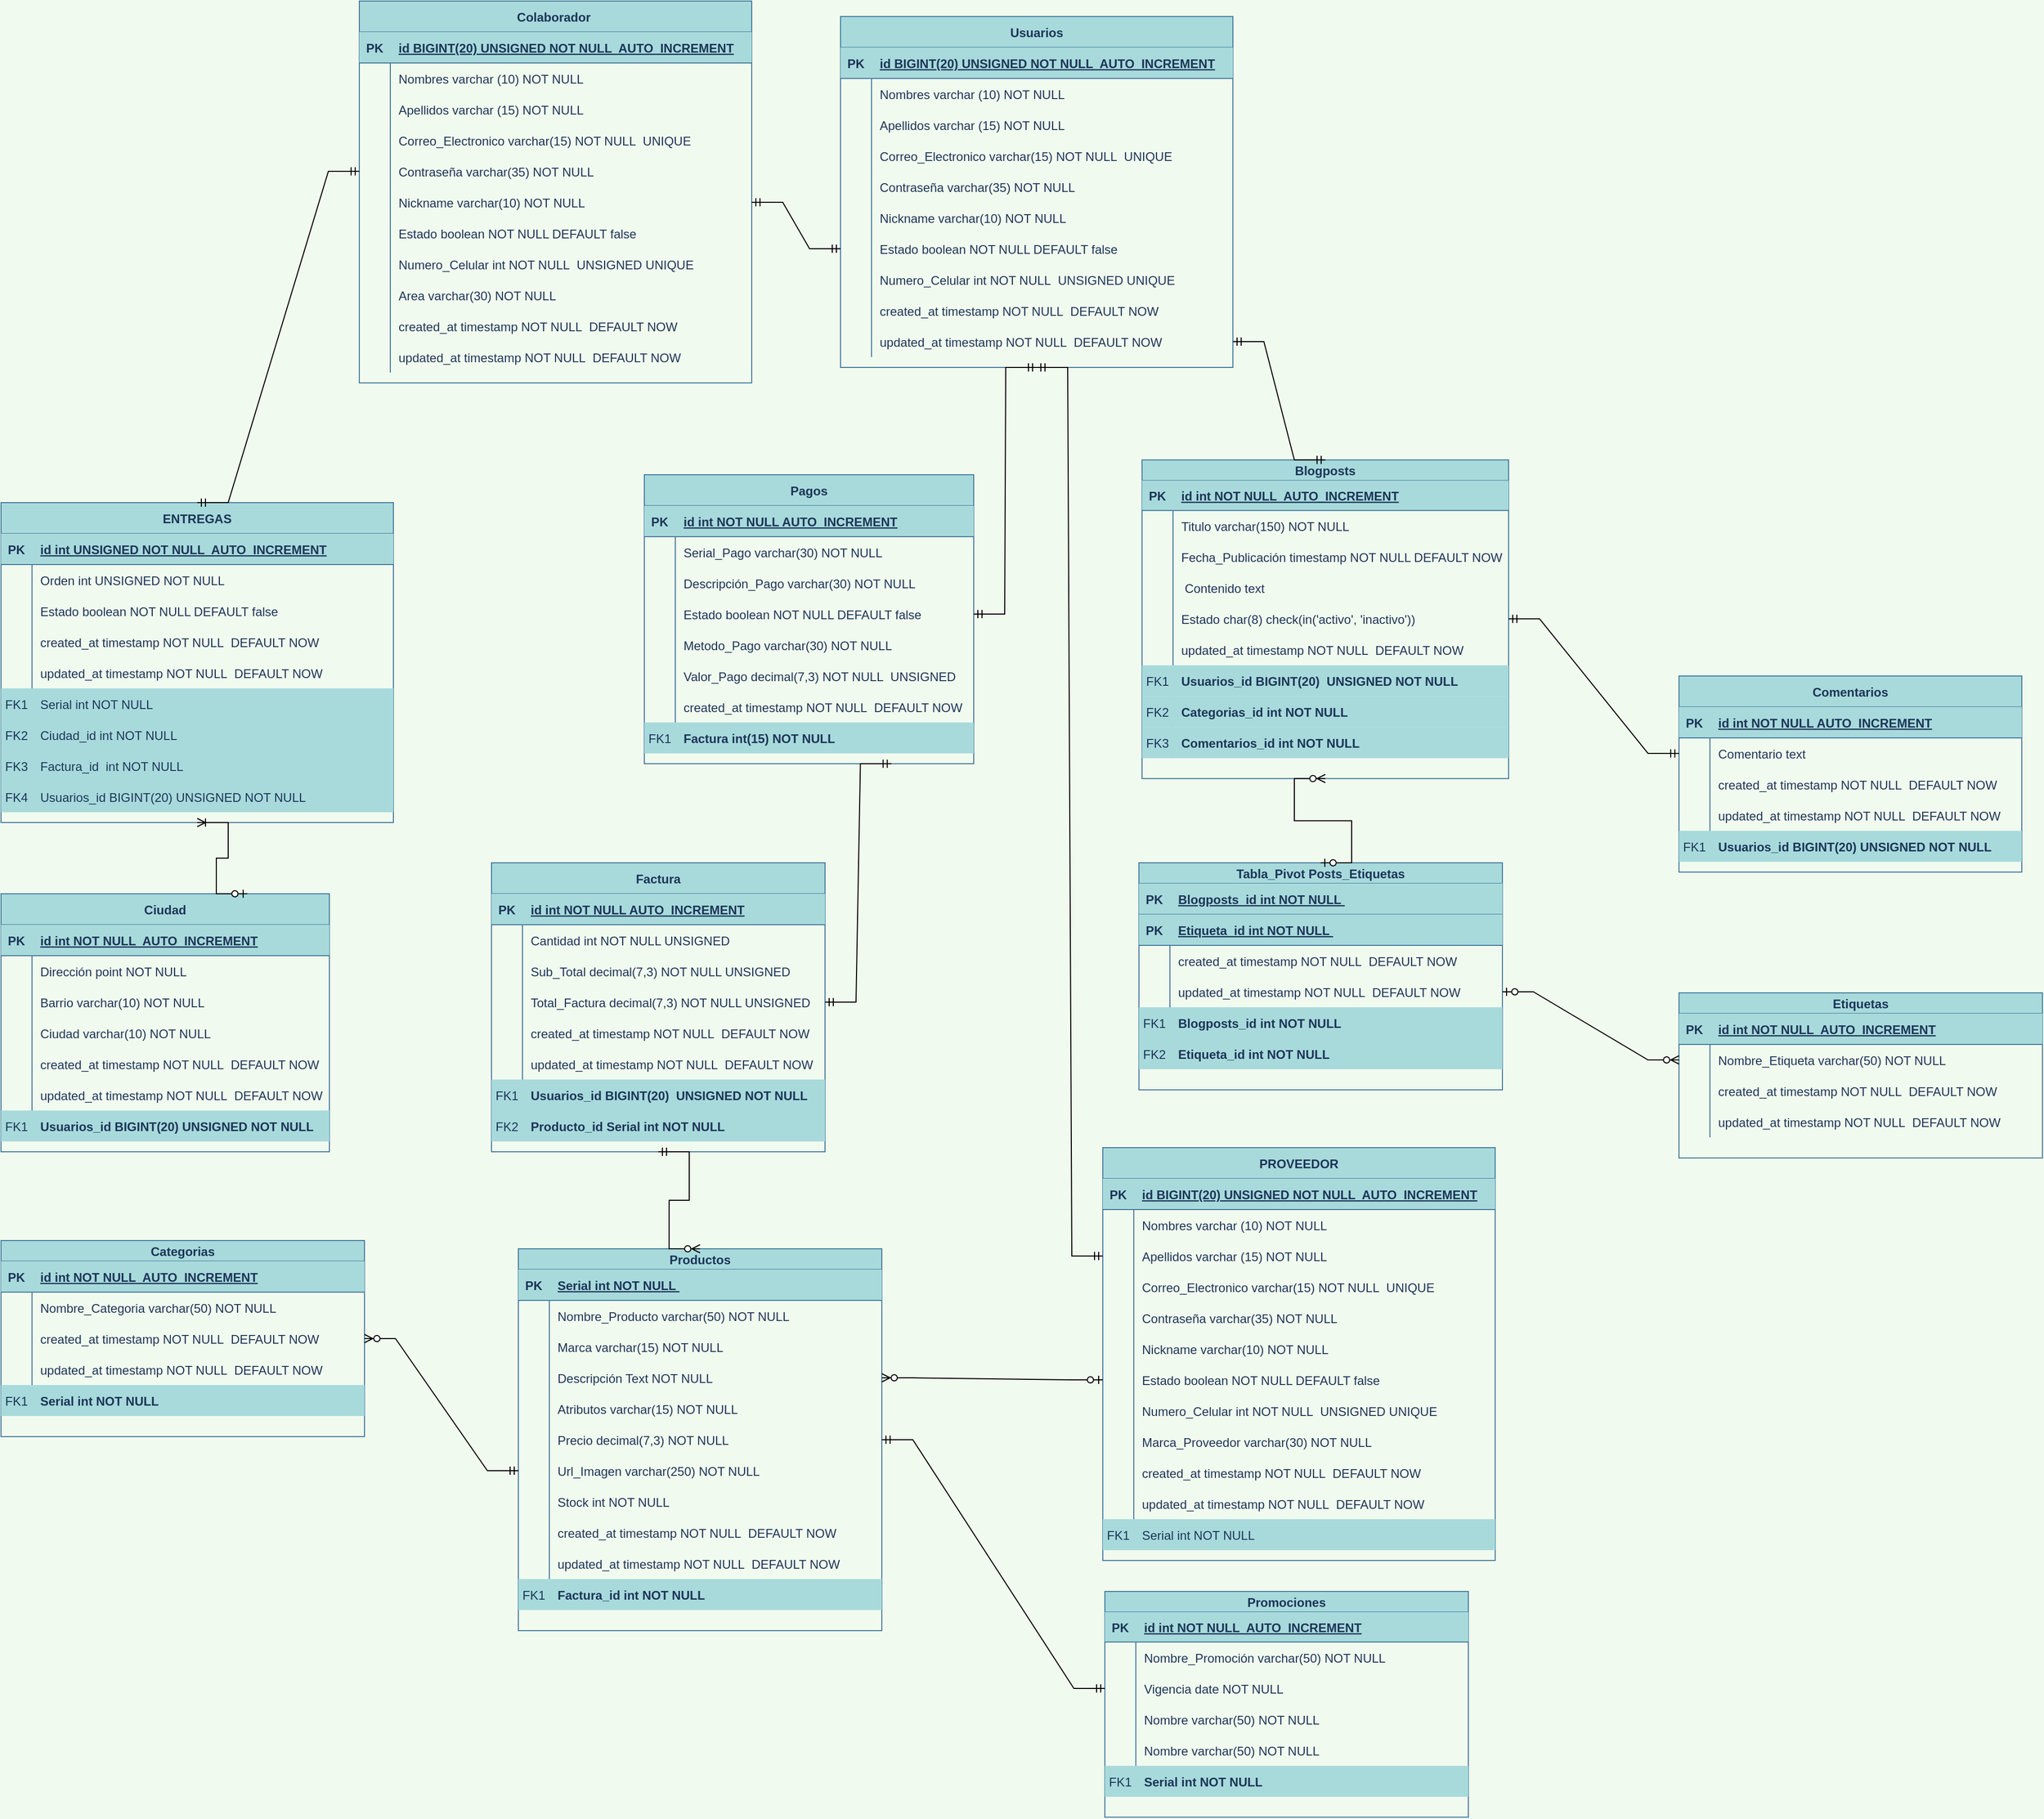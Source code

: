<mxfile version="20.3.0" type="device"><diagram id="R2lEEEUBdFMjLlhIrx00" name="Page-1"><mxGraphModel dx="3972" dy="865" grid="0" gridSize="10" guides="1" tooltips="1" connect="1" arrows="1" fold="1" page="1" pageScale="1" pageWidth="850" pageHeight="1100" background="#F1FAEE" math="0" shadow="0" extFonts="Permanent Marker^https://fonts.googleapis.com/css?family=Permanent+Marker"><root><mxCell id="0"/><mxCell id="1" parent="0"/><mxCell id="Cqst5o6jfZBor3rDeocP-1" value="Usuarios" style="shape=table;startSize=30;container=1;collapsible=1;childLayout=tableLayout;fixedRows=1;rowLines=0;fontStyle=1;align=center;resizeLast=1;fillColor=#A8DADC;strokeColor=#457B9D;fontColor=#1D3557;" parent="1" vertex="1"><mxGeometry x="-1142" y="385" width="380" height="340" as="geometry"/></mxCell><mxCell id="Cqst5o6jfZBor3rDeocP-2" value="" style="shape=partialRectangle;collapsible=0;dropTarget=0;pointerEvents=0;fillColor=#A8DADC;points=[[0,0.5],[1,0.5]];portConstraint=eastwest;top=0;left=0;right=0;bottom=1;strokeColor=#457B9D;fontColor=#1D3557;" parent="Cqst5o6jfZBor3rDeocP-1" vertex="1"><mxGeometry y="30" width="380" height="30" as="geometry"/></mxCell><mxCell id="Cqst5o6jfZBor3rDeocP-3" value="PK" style="shape=partialRectangle;overflow=hidden;connectable=0;fillColor=none;top=0;left=0;bottom=0;right=0;fontStyle=1;strokeColor=#457B9D;fontColor=#1D3557;" parent="Cqst5o6jfZBor3rDeocP-2" vertex="1"><mxGeometry width="30" height="30" as="geometry"><mxRectangle width="30" height="30" as="alternateBounds"/></mxGeometry></mxCell><mxCell id="Cqst5o6jfZBor3rDeocP-4" value="id BIGINT(20) UNSIGNED NOT NULL  AUTO_INCREMENT" style="shape=partialRectangle;overflow=hidden;connectable=0;fillColor=none;top=0;left=0;bottom=0;right=0;align=left;spacingLeft=6;fontStyle=5;strokeColor=#457B9D;fontColor=#1D3557;" parent="Cqst5o6jfZBor3rDeocP-2" vertex="1"><mxGeometry x="30" width="350" height="30" as="geometry"><mxRectangle width="350" height="30" as="alternateBounds"/></mxGeometry></mxCell><mxCell id="Cqst5o6jfZBor3rDeocP-8" value="" style="shape=partialRectangle;collapsible=0;dropTarget=0;pointerEvents=0;fillColor=none;points=[[0,0.5],[1,0.5]];portConstraint=eastwest;top=0;left=0;right=0;bottom=0;strokeColor=#457B9D;fontColor=#1D3557;" parent="Cqst5o6jfZBor3rDeocP-1" vertex="1"><mxGeometry y="60" width="380" height="30" as="geometry"/></mxCell><mxCell id="Cqst5o6jfZBor3rDeocP-9" value="" style="shape=partialRectangle;overflow=hidden;connectable=0;fillColor=none;top=0;left=0;bottom=0;right=0;strokeColor=#457B9D;fontColor=#1D3557;" parent="Cqst5o6jfZBor3rDeocP-8" vertex="1"><mxGeometry width="30" height="30" as="geometry"><mxRectangle width="30" height="30" as="alternateBounds"/></mxGeometry></mxCell><mxCell id="Cqst5o6jfZBor3rDeocP-10" value="Nombres varchar (10) NOT NULL " style="shape=partialRectangle;overflow=hidden;connectable=0;fillColor=none;top=0;left=0;bottom=0;right=0;align=left;spacingLeft=6;fontStyle=0;strokeColor=#457B9D;fontColor=#1D3557;" parent="Cqst5o6jfZBor3rDeocP-8" vertex="1"><mxGeometry x="30" width="350" height="30" as="geometry"><mxRectangle width="350" height="30" as="alternateBounds"/></mxGeometry></mxCell><mxCell id="Cqst5o6jfZBor3rDeocP-11" value="" style="shape=partialRectangle;collapsible=0;dropTarget=0;pointerEvents=0;fillColor=none;points=[[0,0.5],[1,0.5]];portConstraint=eastwest;top=0;left=0;right=0;bottom=0;strokeColor=#457B9D;fontColor=#1D3557;" parent="Cqst5o6jfZBor3rDeocP-1" vertex="1"><mxGeometry y="90" width="380" height="30" as="geometry"/></mxCell><mxCell id="Cqst5o6jfZBor3rDeocP-12" value="" style="shape=partialRectangle;overflow=hidden;connectable=0;fillColor=none;top=0;left=0;bottom=0;right=0;strokeColor=#457B9D;fontColor=#1D3557;" parent="Cqst5o6jfZBor3rDeocP-11" vertex="1"><mxGeometry width="30" height="30" as="geometry"><mxRectangle width="30" height="30" as="alternateBounds"/></mxGeometry></mxCell><mxCell id="Cqst5o6jfZBor3rDeocP-13" value="Apellidos varchar (15) NOT NULL " style="shape=partialRectangle;overflow=hidden;connectable=0;fillColor=none;top=0;left=0;bottom=0;right=0;align=left;spacingLeft=6;strokeColor=#457B9D;fontColor=#1D3557;" parent="Cqst5o6jfZBor3rDeocP-11" vertex="1"><mxGeometry x="30" width="350" height="30" as="geometry"><mxRectangle width="350" height="30" as="alternateBounds"/></mxGeometry></mxCell><mxCell id="Cqst5o6jfZBor3rDeocP-14" value="" style="shape=partialRectangle;collapsible=0;dropTarget=0;pointerEvents=0;fillColor=none;points=[[0,0.5],[1,0.5]];portConstraint=eastwest;top=0;left=0;right=0;bottom=0;strokeColor=#457B9D;fontColor=#1D3557;" parent="Cqst5o6jfZBor3rDeocP-1" vertex="1"><mxGeometry y="120" width="380" height="30" as="geometry"/></mxCell><mxCell id="Cqst5o6jfZBor3rDeocP-15" value="" style="shape=partialRectangle;overflow=hidden;connectable=0;fillColor=none;top=0;left=0;bottom=0;right=0;strokeColor=#457B9D;fontColor=#1D3557;" parent="Cqst5o6jfZBor3rDeocP-14" vertex="1"><mxGeometry width="30" height="30" as="geometry"><mxRectangle width="30" height="30" as="alternateBounds"/></mxGeometry></mxCell><mxCell id="Cqst5o6jfZBor3rDeocP-16" value="Correo_Electronico varchar(15) NOT NULL  UNIQUE" style="shape=partialRectangle;overflow=hidden;connectable=0;fillColor=none;top=0;left=0;bottom=0;right=0;align=left;spacingLeft=6;strokeColor=#457B9D;fontColor=#1D3557;" parent="Cqst5o6jfZBor3rDeocP-14" vertex="1"><mxGeometry x="30" width="350" height="30" as="geometry"><mxRectangle width="350" height="30" as="alternateBounds"/></mxGeometry></mxCell><mxCell id="Cqst5o6jfZBor3rDeocP-17" value="" style="shape=partialRectangle;collapsible=0;dropTarget=0;pointerEvents=0;fillColor=none;points=[[0,0.5],[1,0.5]];portConstraint=eastwest;top=0;left=0;right=0;bottom=0;strokeColor=#457B9D;fontColor=#1D3557;" parent="Cqst5o6jfZBor3rDeocP-1" vertex="1"><mxGeometry y="150" width="380" height="30" as="geometry"/></mxCell><mxCell id="Cqst5o6jfZBor3rDeocP-18" value="" style="shape=partialRectangle;overflow=hidden;connectable=0;fillColor=none;top=0;left=0;bottom=0;right=0;strokeColor=#457B9D;fontColor=#1D3557;" parent="Cqst5o6jfZBor3rDeocP-17" vertex="1"><mxGeometry width="30" height="30" as="geometry"><mxRectangle width="30" height="30" as="alternateBounds"/></mxGeometry></mxCell><mxCell id="Cqst5o6jfZBor3rDeocP-19" value="Contraseña varchar(35) NOT NULL " style="shape=partialRectangle;overflow=hidden;connectable=0;fillColor=none;top=0;left=0;bottom=0;right=0;align=left;spacingLeft=6;strokeColor=#457B9D;fontColor=#1D3557;" parent="Cqst5o6jfZBor3rDeocP-17" vertex="1"><mxGeometry x="30" width="350" height="30" as="geometry"><mxRectangle width="350" height="30" as="alternateBounds"/></mxGeometry></mxCell><mxCell id="Cqst5o6jfZBor3rDeocP-20" value="" style="shape=partialRectangle;collapsible=0;dropTarget=0;pointerEvents=0;fillColor=none;points=[[0,0.5],[1,0.5]];portConstraint=eastwest;top=0;left=0;right=0;bottom=0;strokeColor=#457B9D;fontColor=#1D3557;" parent="Cqst5o6jfZBor3rDeocP-1" vertex="1"><mxGeometry y="180" width="380" height="30" as="geometry"/></mxCell><mxCell id="Cqst5o6jfZBor3rDeocP-21" value="" style="shape=partialRectangle;overflow=hidden;connectable=0;fillColor=none;top=0;left=0;bottom=0;right=0;strokeColor=#457B9D;fontColor=#1D3557;" parent="Cqst5o6jfZBor3rDeocP-20" vertex="1"><mxGeometry width="30" height="30" as="geometry"><mxRectangle width="30" height="30" as="alternateBounds"/></mxGeometry></mxCell><mxCell id="Cqst5o6jfZBor3rDeocP-22" value="Nickname varchar(10) NOT NULL " style="shape=partialRectangle;overflow=hidden;connectable=0;fillColor=none;top=0;left=0;bottom=0;right=0;align=left;spacingLeft=6;strokeColor=#457B9D;fontColor=#1D3557;" parent="Cqst5o6jfZBor3rDeocP-20" vertex="1"><mxGeometry x="30" width="350" height="30" as="geometry"><mxRectangle width="350" height="30" as="alternateBounds"/></mxGeometry></mxCell><mxCell id="Cqst5o6jfZBor3rDeocP-57" value="" style="shape=partialRectangle;collapsible=0;dropTarget=0;pointerEvents=0;fillColor=none;points=[[0,0.5],[1,0.5]];portConstraint=eastwest;top=0;left=0;right=0;bottom=0;strokeColor=#457B9D;fontColor=#1D3557;" parent="Cqst5o6jfZBor3rDeocP-1" vertex="1"><mxGeometry y="210" width="380" height="30" as="geometry"/></mxCell><mxCell id="Cqst5o6jfZBor3rDeocP-58" value="" style="shape=partialRectangle;overflow=hidden;connectable=0;fillColor=none;top=0;left=0;bottom=0;right=0;strokeColor=#457B9D;fontColor=#1D3557;" parent="Cqst5o6jfZBor3rDeocP-57" vertex="1"><mxGeometry width="30" height="30" as="geometry"><mxRectangle width="30" height="30" as="alternateBounds"/></mxGeometry></mxCell><mxCell id="Cqst5o6jfZBor3rDeocP-59" value="Estado boolean NOT NULL DEFAULT false " style="shape=partialRectangle;overflow=hidden;connectable=0;fillColor=none;top=0;left=0;bottom=0;right=0;align=left;spacingLeft=6;strokeColor=#457B9D;fontColor=#1D3557;" parent="Cqst5o6jfZBor3rDeocP-57" vertex="1"><mxGeometry x="30" width="350" height="30" as="geometry"><mxRectangle width="350" height="30" as="alternateBounds"/></mxGeometry></mxCell><mxCell id="Cqst5o6jfZBor3rDeocP-120" value="" style="shape=partialRectangle;collapsible=0;dropTarget=0;pointerEvents=0;fillColor=none;points=[[0,0.5],[1,0.5]];portConstraint=eastwest;top=0;left=0;right=0;bottom=0;strokeColor=#457B9D;fontColor=#1D3557;" parent="Cqst5o6jfZBor3rDeocP-1" vertex="1"><mxGeometry y="240" width="380" height="30" as="geometry"/></mxCell><mxCell id="Cqst5o6jfZBor3rDeocP-121" value="" style="shape=partialRectangle;overflow=hidden;connectable=0;fillColor=none;top=0;left=0;bottom=0;right=0;strokeColor=#457B9D;fontColor=#1D3557;" parent="Cqst5o6jfZBor3rDeocP-120" vertex="1"><mxGeometry width="30" height="30" as="geometry"><mxRectangle width="30" height="30" as="alternateBounds"/></mxGeometry></mxCell><mxCell id="Cqst5o6jfZBor3rDeocP-122" value="Numero_Celular int NOT NULL  UNSIGNED UNIQUE" style="shape=partialRectangle;overflow=hidden;connectable=0;fillColor=none;top=0;left=0;bottom=0;right=0;align=left;spacingLeft=6;strokeColor=#457B9D;fontColor=#1D3557;" parent="Cqst5o6jfZBor3rDeocP-120" vertex="1"><mxGeometry x="30" width="350" height="30" as="geometry"><mxRectangle width="350" height="30" as="alternateBounds"/></mxGeometry></mxCell><mxCell id="Cqst5o6jfZBor3rDeocP-23" value="" style="shape=partialRectangle;collapsible=0;dropTarget=0;pointerEvents=0;fillColor=none;points=[[0,0.5],[1,0.5]];portConstraint=eastwest;top=0;left=0;right=0;bottom=0;strokeColor=#457B9D;fontColor=#1D3557;" parent="Cqst5o6jfZBor3rDeocP-1" vertex="1"><mxGeometry y="270" width="380" height="30" as="geometry"/></mxCell><mxCell id="Cqst5o6jfZBor3rDeocP-24" value="" style="shape=partialRectangle;overflow=hidden;connectable=0;fillColor=none;top=0;left=0;bottom=0;right=0;strokeColor=#457B9D;fontColor=#1D3557;" parent="Cqst5o6jfZBor3rDeocP-23" vertex="1"><mxGeometry width="30" height="30" as="geometry"><mxRectangle width="30" height="30" as="alternateBounds"/></mxGeometry></mxCell><mxCell id="Cqst5o6jfZBor3rDeocP-25" value="created_at timestamp NOT NULL  DEFAULT NOW" style="shape=partialRectangle;overflow=hidden;connectable=0;fillColor=none;top=0;left=0;bottom=0;right=0;align=left;spacingLeft=6;strokeColor=#457B9D;fontColor=#1D3557;" parent="Cqst5o6jfZBor3rDeocP-23" vertex="1"><mxGeometry x="30" width="350" height="30" as="geometry"><mxRectangle width="350" height="30" as="alternateBounds"/></mxGeometry></mxCell><mxCell id="Cqst5o6jfZBor3rDeocP-26" value="" style="shape=partialRectangle;collapsible=0;dropTarget=0;pointerEvents=0;fillColor=none;points=[[0,0.5],[1,0.5]];portConstraint=eastwest;top=0;left=0;right=0;bottom=0;strokeColor=#457B9D;fontColor=#1D3557;" parent="Cqst5o6jfZBor3rDeocP-1" vertex="1"><mxGeometry y="300" width="380" height="30" as="geometry"/></mxCell><mxCell id="Cqst5o6jfZBor3rDeocP-27" value="" style="shape=partialRectangle;overflow=hidden;connectable=0;fillColor=none;top=0;left=0;bottom=0;right=0;strokeColor=#457B9D;fontColor=#1D3557;" parent="Cqst5o6jfZBor3rDeocP-26" vertex="1"><mxGeometry width="30" height="30" as="geometry"><mxRectangle width="30" height="30" as="alternateBounds"/></mxGeometry></mxCell><mxCell id="Cqst5o6jfZBor3rDeocP-28" value="updated_at timestamp NOT NULL  DEFAULT NOW" style="shape=partialRectangle;overflow=hidden;connectable=0;fillColor=none;top=0;left=0;bottom=0;right=0;align=left;spacingLeft=6;strokeColor=#457B9D;fontColor=#1D3557;" parent="Cqst5o6jfZBor3rDeocP-26" vertex="1"><mxGeometry x="30" width="350" height="30" as="geometry"><mxRectangle width="350" height="30" as="alternateBounds"/></mxGeometry></mxCell><mxCell id="Cqst5o6jfZBor3rDeocP-35" value="Ciudad" style="shape=table;startSize=30;container=1;collapsible=1;childLayout=tableLayout;fixedRows=1;rowLines=0;fontStyle=1;align=center;resizeLast=1;fillColor=#A8DADC;strokeColor=#457B9D;fontColor=#1D3557;" parent="1" vertex="1"><mxGeometry x="-1955" y="1235" width="318" height="250" as="geometry"/></mxCell><mxCell id="Cqst5o6jfZBor3rDeocP-36" value="" style="shape=partialRectangle;collapsible=0;dropTarget=0;pointerEvents=0;fillColor=#A8DADC;points=[[0,0.5],[1,0.5]];portConstraint=eastwest;top=0;left=0;right=0;bottom=1;strokeColor=#457B9D;fontColor=#1D3557;" parent="Cqst5o6jfZBor3rDeocP-35" vertex="1"><mxGeometry y="30" width="318" height="30" as="geometry"/></mxCell><mxCell id="Cqst5o6jfZBor3rDeocP-37" value="PK" style="shape=partialRectangle;overflow=hidden;connectable=0;fillColor=none;top=0;left=0;bottom=0;right=0;fontStyle=1;strokeColor=#457B9D;fontColor=#1D3557;" parent="Cqst5o6jfZBor3rDeocP-36" vertex="1"><mxGeometry width="30" height="30" as="geometry"><mxRectangle width="30" height="30" as="alternateBounds"/></mxGeometry></mxCell><mxCell id="Cqst5o6jfZBor3rDeocP-38" value="id int NOT NULL  AUTO_INCREMENT" style="shape=partialRectangle;overflow=hidden;connectable=0;fillColor=none;top=0;left=0;bottom=0;right=0;align=left;spacingLeft=6;fontStyle=5;strokeColor=#457B9D;fontColor=#1D3557;" parent="Cqst5o6jfZBor3rDeocP-36" vertex="1"><mxGeometry x="30" width="288" height="30" as="geometry"><mxRectangle width="288" height="30" as="alternateBounds"/></mxGeometry></mxCell><mxCell id="Cqst5o6jfZBor3rDeocP-42" value="" style="shape=partialRectangle;collapsible=0;dropTarget=0;pointerEvents=0;fillColor=none;points=[[0,0.5],[1,0.5]];portConstraint=eastwest;top=0;left=0;right=0;bottom=0;strokeColor=#457B9D;fontColor=#1D3557;" parent="Cqst5o6jfZBor3rDeocP-35" vertex="1"><mxGeometry y="60" width="318" height="30" as="geometry"/></mxCell><mxCell id="Cqst5o6jfZBor3rDeocP-43" value="" style="shape=partialRectangle;overflow=hidden;connectable=0;fillColor=none;top=0;left=0;bottom=0;right=0;strokeColor=#457B9D;fontColor=#1D3557;" parent="Cqst5o6jfZBor3rDeocP-42" vertex="1"><mxGeometry width="30" height="30" as="geometry"><mxRectangle width="30" height="30" as="alternateBounds"/></mxGeometry></mxCell><mxCell id="Cqst5o6jfZBor3rDeocP-44" value="Dirección point NOT NULL" style="shape=partialRectangle;overflow=hidden;connectable=0;fillColor=none;top=0;left=0;bottom=0;right=0;align=left;spacingLeft=6;strokeColor=#457B9D;fontColor=#1D3557;" parent="Cqst5o6jfZBor3rDeocP-42" vertex="1"><mxGeometry x="30" width="288" height="30" as="geometry"><mxRectangle width="288" height="30" as="alternateBounds"/></mxGeometry></mxCell><mxCell id="Cqst5o6jfZBor3rDeocP-45" value="" style="shape=partialRectangle;collapsible=0;dropTarget=0;pointerEvents=0;fillColor=none;points=[[0,0.5],[1,0.5]];portConstraint=eastwest;top=0;left=0;right=0;bottom=0;strokeColor=#457B9D;fontColor=#1D3557;" parent="Cqst5o6jfZBor3rDeocP-35" vertex="1"><mxGeometry y="90" width="318" height="30" as="geometry"/></mxCell><mxCell id="Cqst5o6jfZBor3rDeocP-46" value="" style="shape=partialRectangle;overflow=hidden;connectable=0;fillColor=none;top=0;left=0;bottom=0;right=0;strokeColor=#457B9D;fontColor=#1D3557;" parent="Cqst5o6jfZBor3rDeocP-45" vertex="1"><mxGeometry width="30" height="30" as="geometry"><mxRectangle width="30" height="30" as="alternateBounds"/></mxGeometry></mxCell><mxCell id="Cqst5o6jfZBor3rDeocP-47" value="Barrio varchar(10) NOT NULL" style="shape=partialRectangle;overflow=hidden;connectable=0;fillColor=none;top=0;left=0;bottom=0;right=0;align=left;spacingLeft=6;strokeColor=#457B9D;fontColor=#1D3557;" parent="Cqst5o6jfZBor3rDeocP-45" vertex="1"><mxGeometry x="30" width="288" height="30" as="geometry"><mxRectangle width="288" height="30" as="alternateBounds"/></mxGeometry></mxCell><mxCell id="Cqst5o6jfZBor3rDeocP-48" value="" style="shape=partialRectangle;collapsible=0;dropTarget=0;pointerEvents=0;fillColor=none;points=[[0,0.5],[1,0.5]];portConstraint=eastwest;top=0;left=0;right=0;bottom=0;strokeColor=#457B9D;fontColor=#1D3557;" parent="Cqst5o6jfZBor3rDeocP-35" vertex="1"><mxGeometry y="120" width="318" height="30" as="geometry"/></mxCell><mxCell id="Cqst5o6jfZBor3rDeocP-49" value="" style="shape=partialRectangle;overflow=hidden;connectable=0;fillColor=none;top=0;left=0;bottom=0;right=0;strokeColor=#457B9D;fontColor=#1D3557;" parent="Cqst5o6jfZBor3rDeocP-48" vertex="1"><mxGeometry width="30" height="30" as="geometry"><mxRectangle width="30" height="30" as="alternateBounds"/></mxGeometry></mxCell><mxCell id="Cqst5o6jfZBor3rDeocP-50" value="Ciudad varchar(10) NOT NULL" style="shape=partialRectangle;overflow=hidden;connectable=0;fillColor=none;top=0;left=0;bottom=0;right=0;align=left;spacingLeft=6;strokeColor=#457B9D;fontColor=#1D3557;" parent="Cqst5o6jfZBor3rDeocP-48" vertex="1"><mxGeometry x="30" width="288" height="30" as="geometry"><mxRectangle width="288" height="30" as="alternateBounds"/></mxGeometry></mxCell><mxCell id="Cqst5o6jfZBor3rDeocP-51" value="" style="shape=partialRectangle;collapsible=0;dropTarget=0;pointerEvents=0;fillColor=none;points=[[0,0.5],[1,0.5]];portConstraint=eastwest;top=0;left=0;right=0;bottom=0;strokeColor=#457B9D;fontColor=#1D3557;" parent="Cqst5o6jfZBor3rDeocP-35" vertex="1"><mxGeometry y="150" width="318" height="30" as="geometry"/></mxCell><mxCell id="Cqst5o6jfZBor3rDeocP-52" value="" style="shape=partialRectangle;overflow=hidden;connectable=0;fillColor=none;top=0;left=0;bottom=0;right=0;strokeColor=#457B9D;fontColor=#1D3557;" parent="Cqst5o6jfZBor3rDeocP-51" vertex="1"><mxGeometry width="30" height="30" as="geometry"><mxRectangle width="30" height="30" as="alternateBounds"/></mxGeometry></mxCell><mxCell id="Cqst5o6jfZBor3rDeocP-53" value="created_at timestamp NOT NULL  DEFAULT NOW" style="shape=partialRectangle;overflow=hidden;connectable=0;fillColor=none;top=0;left=0;bottom=0;right=0;align=left;spacingLeft=6;strokeColor=#457B9D;fontColor=#1D3557;" parent="Cqst5o6jfZBor3rDeocP-51" vertex="1"><mxGeometry x="30" width="288" height="30" as="geometry"><mxRectangle width="288" height="30" as="alternateBounds"/></mxGeometry></mxCell><mxCell id="Cqst5o6jfZBor3rDeocP-54" value="" style="shape=partialRectangle;collapsible=0;dropTarget=0;pointerEvents=0;fillColor=none;points=[[0,0.5],[1,0.5]];portConstraint=eastwest;top=0;left=0;right=0;bottom=0;strokeColor=#457B9D;fontColor=#1D3557;" parent="Cqst5o6jfZBor3rDeocP-35" vertex="1"><mxGeometry y="180" width="318" height="30" as="geometry"/></mxCell><mxCell id="Cqst5o6jfZBor3rDeocP-55" value="" style="shape=partialRectangle;overflow=hidden;connectable=0;fillColor=none;top=0;left=0;bottom=0;right=0;strokeColor=#457B9D;fontColor=#1D3557;" parent="Cqst5o6jfZBor3rDeocP-54" vertex="1"><mxGeometry width="30" height="30" as="geometry"><mxRectangle width="30" height="30" as="alternateBounds"/></mxGeometry></mxCell><mxCell id="Cqst5o6jfZBor3rDeocP-56" value="updated_at timestamp NOT NULL  DEFAULT NOW" style="shape=partialRectangle;overflow=hidden;connectable=0;fillColor=none;top=0;left=0;bottom=0;right=0;align=left;spacingLeft=6;strokeColor=#457B9D;fontColor=#1D3557;" parent="Cqst5o6jfZBor3rDeocP-54" vertex="1"><mxGeometry x="30" width="288" height="30" as="geometry"><mxRectangle width="288" height="30" as="alternateBounds"/></mxGeometry></mxCell><mxCell id="Cqst5o6jfZBor3rDeocP-39" value="" style="shape=partialRectangle;collapsible=0;dropTarget=0;pointerEvents=0;fillColor=#A8DADC;points=[[0,0.5],[1,0.5]];portConstraint=eastwest;top=0;left=0;right=0;bottom=0;strokeColor=#457B9D;fontColor=#1D3557;" parent="Cqst5o6jfZBor3rDeocP-35" vertex="1"><mxGeometry y="210" width="318" height="30" as="geometry"/></mxCell><mxCell id="Cqst5o6jfZBor3rDeocP-40" value="FK1" style="shape=partialRectangle;overflow=hidden;connectable=0;fillColor=none;top=0;left=0;bottom=0;right=0;strokeColor=#457B9D;fontColor=#1D3557;" parent="Cqst5o6jfZBor3rDeocP-39" vertex="1"><mxGeometry width="30" height="30" as="geometry"><mxRectangle width="30" height="30" as="alternateBounds"/></mxGeometry></mxCell><mxCell id="Cqst5o6jfZBor3rDeocP-41" value="Usuarios_id BIGINT(20) UNSIGNED NOT NULL" style="shape=partialRectangle;overflow=hidden;connectable=0;fillColor=none;top=0;left=0;bottom=0;right=0;align=left;spacingLeft=6;strokeColor=#457B9D;fontColor=#1D3557;fontStyle=1" parent="Cqst5o6jfZBor3rDeocP-39" vertex="1"><mxGeometry x="30" width="288" height="30" as="geometry"><mxRectangle width="288" height="30" as="alternateBounds"/></mxGeometry></mxCell><mxCell id="Cqst5o6jfZBor3rDeocP-60" value="Pagos" style="shape=table;startSize=30;container=1;collapsible=1;childLayout=tableLayout;fixedRows=1;rowLines=0;fontStyle=1;align=center;resizeLast=1;fillColor=#A8DADC;strokeColor=#457B9D;fontColor=#1D3557;" parent="1" vertex="1"><mxGeometry x="-1332" y="829.01" width="319" height="280" as="geometry"/></mxCell><mxCell id="Cqst5o6jfZBor3rDeocP-61" value="" style="shape=partialRectangle;collapsible=0;dropTarget=0;pointerEvents=0;fillColor=#A8DADC;points=[[0,0.5],[1,0.5]];portConstraint=eastwest;top=0;left=0;right=0;bottom=1;strokeColor=#457B9D;fontColor=#1D3557;" parent="Cqst5o6jfZBor3rDeocP-60" vertex="1"><mxGeometry y="30" width="319" height="30" as="geometry"/></mxCell><mxCell id="Cqst5o6jfZBor3rDeocP-62" value="PK" style="shape=partialRectangle;overflow=hidden;connectable=0;fillColor=none;top=0;left=0;bottom=0;right=0;fontStyle=1;strokeColor=#457B9D;fontColor=#1D3557;" parent="Cqst5o6jfZBor3rDeocP-61" vertex="1"><mxGeometry width="30" height="30" as="geometry"><mxRectangle width="30" height="30" as="alternateBounds"/></mxGeometry></mxCell><mxCell id="Cqst5o6jfZBor3rDeocP-63" value="id int NOT NULL AUTO_INCREMENT" style="shape=partialRectangle;overflow=hidden;connectable=0;fillColor=none;top=0;left=0;bottom=0;right=0;align=left;spacingLeft=6;fontStyle=5;strokeColor=#457B9D;fontColor=#1D3557;" parent="Cqst5o6jfZBor3rDeocP-61" vertex="1"><mxGeometry x="30" width="289" height="30" as="geometry"><mxRectangle width="289" height="30" as="alternateBounds"/></mxGeometry></mxCell><mxCell id="LuroPHmbaWVvB9szXuCL-113" value="" style="shape=partialRectangle;collapsible=0;dropTarget=0;pointerEvents=0;fillColor=none;points=[[0,0.5],[1,0.5]];portConstraint=eastwest;top=0;left=0;right=0;bottom=0;strokeColor=#457B9D;fontColor=#1D3557;" vertex="1" parent="Cqst5o6jfZBor3rDeocP-60"><mxGeometry y="60" width="319" height="30" as="geometry"/></mxCell><mxCell id="LuroPHmbaWVvB9szXuCL-114" value="" style="shape=partialRectangle;overflow=hidden;connectable=0;fillColor=none;top=0;left=0;bottom=0;right=0;strokeColor=#457B9D;fontColor=#1D3557;" vertex="1" parent="LuroPHmbaWVvB9szXuCL-113"><mxGeometry width="30" height="30" as="geometry"><mxRectangle width="30" height="30" as="alternateBounds"/></mxGeometry></mxCell><mxCell id="LuroPHmbaWVvB9szXuCL-115" value="Serial_Pago varchar(30) NOT NULL " style="shape=partialRectangle;overflow=hidden;connectable=0;fillColor=none;top=0;left=0;bottom=0;right=0;align=left;spacingLeft=6;strokeColor=#457B9D;fontColor=#1D3557;" vertex="1" parent="LuroPHmbaWVvB9szXuCL-113"><mxGeometry x="30" width="289" height="30" as="geometry"><mxRectangle width="289" height="30" as="alternateBounds"/></mxGeometry></mxCell><mxCell id="Cqst5o6jfZBor3rDeocP-85" value="" style="shape=partialRectangle;collapsible=0;dropTarget=0;pointerEvents=0;fillColor=none;points=[[0,0.5],[1,0.5]];portConstraint=eastwest;top=0;left=0;right=0;bottom=0;strokeColor=#457B9D;fontColor=#1D3557;" parent="Cqst5o6jfZBor3rDeocP-60" vertex="1"><mxGeometry y="90" width="319" height="30" as="geometry"/></mxCell><mxCell id="Cqst5o6jfZBor3rDeocP-86" value="" style="shape=partialRectangle;overflow=hidden;connectable=0;fillColor=none;top=0;left=0;bottom=0;right=0;strokeColor=#457B9D;fontColor=#1D3557;" parent="Cqst5o6jfZBor3rDeocP-85" vertex="1"><mxGeometry width="30" height="30" as="geometry"><mxRectangle width="30" height="30" as="alternateBounds"/></mxGeometry></mxCell><mxCell id="Cqst5o6jfZBor3rDeocP-87" value="Descripción_Pago varchar(30) NOT NULL " style="shape=partialRectangle;overflow=hidden;connectable=0;fillColor=none;top=0;left=0;bottom=0;right=0;align=left;spacingLeft=6;strokeColor=#457B9D;fontColor=#1D3557;" parent="Cqst5o6jfZBor3rDeocP-85" vertex="1"><mxGeometry x="30" width="289" height="30" as="geometry"><mxRectangle width="289" height="30" as="alternateBounds"/></mxGeometry></mxCell><mxCell id="Cqst5o6jfZBor3rDeocP-67" value="" style="shape=partialRectangle;collapsible=0;dropTarget=0;pointerEvents=0;fillColor=none;points=[[0,0.5],[1,0.5]];portConstraint=eastwest;top=0;left=0;right=0;bottom=0;strokeColor=#457B9D;fontColor=#1D3557;" parent="Cqst5o6jfZBor3rDeocP-60" vertex="1"><mxGeometry y="120" width="319" height="30" as="geometry"/></mxCell><mxCell id="Cqst5o6jfZBor3rDeocP-68" value="" style="shape=partialRectangle;overflow=hidden;connectable=0;fillColor=none;top=0;left=0;bottom=0;right=0;strokeColor=#457B9D;fontColor=#1D3557;" parent="Cqst5o6jfZBor3rDeocP-67" vertex="1"><mxGeometry width="30" height="30" as="geometry"><mxRectangle width="30" height="30" as="alternateBounds"/></mxGeometry></mxCell><mxCell id="Cqst5o6jfZBor3rDeocP-69" value="Estado boolean NOT NULL DEFAULT false" style="shape=partialRectangle;overflow=hidden;connectable=0;fillColor=none;top=0;left=0;bottom=0;right=0;align=left;spacingLeft=6;strokeColor=#457B9D;fontColor=#1D3557;" parent="Cqst5o6jfZBor3rDeocP-67" vertex="1"><mxGeometry x="30" width="289" height="30" as="geometry"><mxRectangle width="289" height="30" as="alternateBounds"/></mxGeometry></mxCell><mxCell id="Cqst5o6jfZBor3rDeocP-82" value="" style="shape=partialRectangle;collapsible=0;dropTarget=0;pointerEvents=0;fillColor=none;points=[[0,0.5],[1,0.5]];portConstraint=eastwest;top=0;left=0;right=0;bottom=0;strokeColor=#457B9D;fontColor=#1D3557;" parent="Cqst5o6jfZBor3rDeocP-60" vertex="1"><mxGeometry y="150" width="319" height="30" as="geometry"/></mxCell><mxCell id="Cqst5o6jfZBor3rDeocP-83" value="" style="shape=partialRectangle;overflow=hidden;connectable=0;fillColor=none;top=0;left=0;bottom=0;right=0;strokeColor=#457B9D;fontColor=#1D3557;" parent="Cqst5o6jfZBor3rDeocP-82" vertex="1"><mxGeometry width="30" height="30" as="geometry"><mxRectangle width="30" height="30" as="alternateBounds"/></mxGeometry></mxCell><mxCell id="Cqst5o6jfZBor3rDeocP-84" value="Metodo_Pago varchar(30) NOT NULL " style="shape=partialRectangle;overflow=hidden;connectable=0;fillColor=none;top=0;left=0;bottom=0;right=0;align=left;spacingLeft=6;strokeColor=#457B9D;fontColor=#1D3557;" parent="Cqst5o6jfZBor3rDeocP-82" vertex="1"><mxGeometry x="30" width="289" height="30" as="geometry"><mxRectangle width="289" height="30" as="alternateBounds"/></mxGeometry></mxCell><mxCell id="Cqst5o6jfZBor3rDeocP-88" value="" style="shape=partialRectangle;collapsible=0;dropTarget=0;pointerEvents=0;fillColor=none;points=[[0,0.5],[1,0.5]];portConstraint=eastwest;top=0;left=0;right=0;bottom=0;strokeColor=#457B9D;fontColor=#1D3557;" parent="Cqst5o6jfZBor3rDeocP-60" vertex="1"><mxGeometry y="180" width="319" height="30" as="geometry"/></mxCell><mxCell id="Cqst5o6jfZBor3rDeocP-89" value="" style="shape=partialRectangle;overflow=hidden;connectable=0;fillColor=none;top=0;left=0;bottom=0;right=0;strokeColor=#457B9D;fontColor=#1D3557;" parent="Cqst5o6jfZBor3rDeocP-88" vertex="1"><mxGeometry width="30" height="30" as="geometry"><mxRectangle width="30" height="30" as="alternateBounds"/></mxGeometry></mxCell><mxCell id="Cqst5o6jfZBor3rDeocP-90" value="Valor_Pago decimal(7,3) NOT NULL  UNSIGNED" style="shape=partialRectangle;overflow=hidden;connectable=0;fillColor=none;top=0;left=0;bottom=0;right=0;align=left;spacingLeft=6;strokeColor=#457B9D;fontColor=#1D3557;" parent="Cqst5o6jfZBor3rDeocP-88" vertex="1"><mxGeometry x="30" width="289" height="30" as="geometry"><mxRectangle width="289" height="30" as="alternateBounds"/></mxGeometry></mxCell><mxCell id="Cqst5o6jfZBor3rDeocP-70" value="" style="shape=partialRectangle;collapsible=0;dropTarget=0;pointerEvents=0;fillColor=none;points=[[0,0.5],[1,0.5]];portConstraint=eastwest;top=0;left=0;right=0;bottom=0;strokeColor=#457B9D;fontColor=#1D3557;" parent="Cqst5o6jfZBor3rDeocP-60" vertex="1"><mxGeometry y="210" width="319" height="30" as="geometry"/></mxCell><mxCell id="Cqst5o6jfZBor3rDeocP-71" value="" style="shape=partialRectangle;overflow=hidden;connectable=0;fillColor=none;top=0;left=0;bottom=0;right=0;strokeColor=#457B9D;fontColor=#1D3557;" parent="Cqst5o6jfZBor3rDeocP-70" vertex="1"><mxGeometry width="30" height="30" as="geometry"><mxRectangle width="30" height="30" as="alternateBounds"/></mxGeometry></mxCell><mxCell id="Cqst5o6jfZBor3rDeocP-72" value="created_at timestamp NOT NULL  DEFAULT NOW" style="shape=partialRectangle;overflow=hidden;connectable=0;fillColor=none;top=0;left=0;bottom=0;right=0;align=left;spacingLeft=6;strokeColor=#457B9D;fontColor=#1D3557;" parent="Cqst5o6jfZBor3rDeocP-70" vertex="1"><mxGeometry x="30" width="289" height="30" as="geometry"><mxRectangle width="289" height="30" as="alternateBounds"/></mxGeometry></mxCell><mxCell id="Cqst5o6jfZBor3rDeocP-73" value="" style="shape=partialRectangle;collapsible=0;dropTarget=0;pointerEvents=0;fillColor=#A8DADC;points=[[0,0.5],[1,0.5]];portConstraint=eastwest;top=0;left=0;right=0;bottom=0;strokeColor=#457B9D;fontColor=#1D3557;" parent="Cqst5o6jfZBor3rDeocP-60" vertex="1"><mxGeometry y="240" width="319" height="30" as="geometry"/></mxCell><mxCell id="Cqst5o6jfZBor3rDeocP-74" value="FK1" style="shape=partialRectangle;overflow=hidden;connectable=0;fillColor=none;top=0;left=0;bottom=0;right=0;strokeColor=#457B9D;fontColor=#1D3557;" parent="Cqst5o6jfZBor3rDeocP-73" vertex="1"><mxGeometry width="30" height="30" as="geometry"><mxRectangle width="30" height="30" as="alternateBounds"/></mxGeometry></mxCell><mxCell id="Cqst5o6jfZBor3rDeocP-75" value="Factura int(15) NOT NULL" style="shape=partialRectangle;overflow=hidden;connectable=0;fillColor=none;top=0;left=0;bottom=0;right=0;align=left;spacingLeft=6;strokeColor=#457B9D;fontColor=#1D3557;fontStyle=1" parent="Cqst5o6jfZBor3rDeocP-73" vertex="1"><mxGeometry x="30" width="289" height="30" as="geometry"><mxRectangle width="289" height="30" as="alternateBounds"/></mxGeometry></mxCell><mxCell id="Cqst5o6jfZBor3rDeocP-91" value="Comentarios" style="shape=table;startSize=30;container=1;collapsible=1;childLayout=tableLayout;fixedRows=1;rowLines=0;fontStyle=1;align=center;resizeLast=1;fillColor=#A8DADC;strokeColor=#457B9D;fontColor=#1D3557;" parent="1" vertex="1"><mxGeometry x="-330" y="1024" width="332" height="190" as="geometry"/></mxCell><mxCell id="Cqst5o6jfZBor3rDeocP-92" value="" style="shape=partialRectangle;collapsible=0;dropTarget=0;pointerEvents=0;fillColor=#A8DADC;points=[[0,0.5],[1,0.5]];portConstraint=eastwest;top=0;left=0;right=0;bottom=1;strokeColor=#457B9D;fontColor=#1D3557;" parent="Cqst5o6jfZBor3rDeocP-91" vertex="1"><mxGeometry y="30" width="332" height="30" as="geometry"/></mxCell><mxCell id="Cqst5o6jfZBor3rDeocP-93" value="PK" style="shape=partialRectangle;overflow=hidden;connectable=0;fillColor=none;top=0;left=0;bottom=0;right=0;fontStyle=1;strokeColor=#457B9D;fontColor=#1D3557;" parent="Cqst5o6jfZBor3rDeocP-92" vertex="1"><mxGeometry width="30" height="30" as="geometry"><mxRectangle width="30" height="30" as="alternateBounds"/></mxGeometry></mxCell><mxCell id="Cqst5o6jfZBor3rDeocP-94" value="id int NOT NULL AUTO_INCREMENT" style="shape=partialRectangle;overflow=hidden;connectable=0;fillColor=none;top=0;left=0;bottom=0;right=0;align=left;spacingLeft=6;fontStyle=5;strokeColor=#457B9D;fontColor=#1D3557;" parent="Cqst5o6jfZBor3rDeocP-92" vertex="1"><mxGeometry x="30" width="302" height="30" as="geometry"><mxRectangle width="302" height="30" as="alternateBounds"/></mxGeometry></mxCell><mxCell id="Cqst5o6jfZBor3rDeocP-101" value="" style="shape=partialRectangle;collapsible=0;dropTarget=0;pointerEvents=0;fillColor=none;points=[[0,0.5],[1,0.5]];portConstraint=eastwest;top=0;left=0;right=0;bottom=0;strokeColor=#457B9D;fontColor=#1D3557;" parent="Cqst5o6jfZBor3rDeocP-91" vertex="1"><mxGeometry y="60" width="332" height="30" as="geometry"/></mxCell><mxCell id="Cqst5o6jfZBor3rDeocP-102" value="" style="shape=partialRectangle;overflow=hidden;connectable=0;fillColor=none;top=0;left=0;bottom=0;right=0;strokeColor=#457B9D;fontColor=#1D3557;" parent="Cqst5o6jfZBor3rDeocP-101" vertex="1"><mxGeometry width="30" height="30" as="geometry"><mxRectangle width="30" height="30" as="alternateBounds"/></mxGeometry></mxCell><mxCell id="Cqst5o6jfZBor3rDeocP-103" value="Comentario text" style="shape=partialRectangle;overflow=hidden;connectable=0;fillColor=none;top=0;left=0;bottom=0;right=0;align=left;spacingLeft=6;strokeColor=#457B9D;fontColor=#1D3557;" parent="Cqst5o6jfZBor3rDeocP-101" vertex="1"><mxGeometry x="30" width="302" height="30" as="geometry"><mxRectangle width="302" height="30" as="alternateBounds"/></mxGeometry></mxCell><mxCell id="Cqst5o6jfZBor3rDeocP-104" value="" style="shape=partialRectangle;collapsible=0;dropTarget=0;pointerEvents=0;fillColor=none;points=[[0,0.5],[1,0.5]];portConstraint=eastwest;top=0;left=0;right=0;bottom=0;strokeColor=#457B9D;fontColor=#1D3557;" parent="Cqst5o6jfZBor3rDeocP-91" vertex="1"><mxGeometry y="90" width="332" height="30" as="geometry"/></mxCell><mxCell id="Cqst5o6jfZBor3rDeocP-105" value="" style="shape=partialRectangle;overflow=hidden;connectable=0;fillColor=none;top=0;left=0;bottom=0;right=0;strokeColor=#457B9D;fontColor=#1D3557;" parent="Cqst5o6jfZBor3rDeocP-104" vertex="1"><mxGeometry width="30" height="30" as="geometry"><mxRectangle width="30" height="30" as="alternateBounds"/></mxGeometry></mxCell><mxCell id="Cqst5o6jfZBor3rDeocP-106" value="created_at timestamp NOT NULL  DEFAULT NOW" style="shape=partialRectangle;overflow=hidden;connectable=0;fillColor=none;top=0;left=0;bottom=0;right=0;align=left;spacingLeft=6;strokeColor=#457B9D;fontColor=#1D3557;" parent="Cqst5o6jfZBor3rDeocP-104" vertex="1"><mxGeometry x="30" width="302" height="30" as="geometry"><mxRectangle width="302" height="30" as="alternateBounds"/></mxGeometry></mxCell><mxCell id="Cqst5o6jfZBor3rDeocP-107" value="" style="shape=partialRectangle;collapsible=0;dropTarget=0;pointerEvents=0;fillColor=none;points=[[0,0.5],[1,0.5]];portConstraint=eastwest;top=0;left=0;right=0;bottom=0;strokeColor=#457B9D;fontColor=#1D3557;" parent="Cqst5o6jfZBor3rDeocP-91" vertex="1"><mxGeometry y="120" width="332" height="30" as="geometry"/></mxCell><mxCell id="Cqst5o6jfZBor3rDeocP-108" value="" style="shape=partialRectangle;overflow=hidden;connectable=0;fillColor=none;top=0;left=0;bottom=0;right=0;strokeColor=#457B9D;fontColor=#1D3557;" parent="Cqst5o6jfZBor3rDeocP-107" vertex="1"><mxGeometry width="30" height="30" as="geometry"><mxRectangle width="30" height="30" as="alternateBounds"/></mxGeometry></mxCell><mxCell id="Cqst5o6jfZBor3rDeocP-109" value="updated_at timestamp NOT NULL  DEFAULT NOW" style="shape=partialRectangle;overflow=hidden;connectable=0;fillColor=none;top=0;left=0;bottom=0;right=0;align=left;spacingLeft=6;strokeColor=#457B9D;fontColor=#1D3557;" parent="Cqst5o6jfZBor3rDeocP-107" vertex="1"><mxGeometry x="30" width="302" height="30" as="geometry"><mxRectangle width="302" height="30" as="alternateBounds"/></mxGeometry></mxCell><mxCell id="Cqst5o6jfZBor3rDeocP-95" value="" style="shape=partialRectangle;collapsible=0;dropTarget=0;pointerEvents=0;fillColor=#A8DADC;points=[[0,0.5],[1,0.5]];portConstraint=eastwest;top=0;left=0;right=0;bottom=0;strokeColor=#457B9D;fontColor=#1D3557;" parent="Cqst5o6jfZBor3rDeocP-91" vertex="1"><mxGeometry y="150" width="332" height="30" as="geometry"/></mxCell><mxCell id="Cqst5o6jfZBor3rDeocP-96" value="FK1" style="shape=partialRectangle;overflow=hidden;connectable=0;fillColor=none;top=0;left=0;bottom=0;right=0;strokeColor=#457B9D;fontColor=#1D3557;" parent="Cqst5o6jfZBor3rDeocP-95" vertex="1"><mxGeometry width="30" height="30" as="geometry"><mxRectangle width="30" height="30" as="alternateBounds"/></mxGeometry></mxCell><mxCell id="Cqst5o6jfZBor3rDeocP-97" value="Usuarios_id BIGINT(20) UNSIGNED NOT NULL" style="shape=partialRectangle;overflow=hidden;connectable=0;fillColor=none;top=0;left=0;bottom=0;right=0;align=left;spacingLeft=6;strokeColor=#457B9D;fontColor=#1D3557;fontStyle=1" parent="Cqst5o6jfZBor3rDeocP-95" vertex="1"><mxGeometry x="30" width="302" height="30" as="geometry"><mxRectangle width="302" height="30" as="alternateBounds"/></mxGeometry></mxCell><mxCell id="Cqst5o6jfZBor3rDeocP-110" value="Factura" style="shape=table;startSize=30;container=1;collapsible=1;childLayout=tableLayout;fixedRows=1;rowLines=0;fontStyle=1;align=center;resizeLast=1;fillColor=#A8DADC;strokeColor=#457B9D;fontColor=#1D3557;" parent="1" vertex="1"><mxGeometry x="-1480" y="1205" width="323" height="280" as="geometry"/></mxCell><mxCell id="Cqst5o6jfZBor3rDeocP-111" value="" style="shape=partialRectangle;collapsible=0;dropTarget=0;pointerEvents=0;fillColor=#A8DADC;points=[[0,0.5],[1,0.5]];portConstraint=eastwest;top=0;left=0;right=0;bottom=1;strokeColor=#457B9D;fontColor=#1D3557;" parent="Cqst5o6jfZBor3rDeocP-110" vertex="1"><mxGeometry y="30" width="323" height="30" as="geometry"/></mxCell><mxCell id="Cqst5o6jfZBor3rDeocP-112" value="PK" style="shape=partialRectangle;overflow=hidden;connectable=0;fillColor=none;top=0;left=0;bottom=0;right=0;fontStyle=1;strokeColor=#457B9D;fontColor=#1D3557;" parent="Cqst5o6jfZBor3rDeocP-111" vertex="1"><mxGeometry width="30" height="30" as="geometry"><mxRectangle width="30" height="30" as="alternateBounds"/></mxGeometry></mxCell><mxCell id="Cqst5o6jfZBor3rDeocP-113" value="id int NOT NULL AUTO_INCREMENT" style="shape=partialRectangle;overflow=hidden;connectable=0;fillColor=none;top=0;left=0;bottom=0;right=0;align=left;spacingLeft=6;fontStyle=5;strokeColor=#457B9D;fontColor=#1D3557;" parent="Cqst5o6jfZBor3rDeocP-111" vertex="1"><mxGeometry x="30" width="293" height="30" as="geometry"><mxRectangle width="293" height="30" as="alternateBounds"/></mxGeometry></mxCell><mxCell id="Cqst5o6jfZBor3rDeocP-117" value="" style="shape=partialRectangle;collapsible=0;dropTarget=0;pointerEvents=0;fillColor=none;points=[[0,0.5],[1,0.5]];portConstraint=eastwest;top=0;left=0;right=0;bottom=0;strokeColor=#457B9D;fontColor=#1D3557;" parent="Cqst5o6jfZBor3rDeocP-110" vertex="1"><mxGeometry y="60" width="323" height="30" as="geometry"/></mxCell><mxCell id="Cqst5o6jfZBor3rDeocP-118" value="" style="shape=partialRectangle;overflow=hidden;connectable=0;fillColor=none;top=0;left=0;bottom=0;right=0;strokeColor=#457B9D;fontColor=#1D3557;" parent="Cqst5o6jfZBor3rDeocP-117" vertex="1"><mxGeometry width="30" height="30" as="geometry"><mxRectangle width="30" height="30" as="alternateBounds"/></mxGeometry></mxCell><mxCell id="Cqst5o6jfZBor3rDeocP-119" value="Cantidad int NOT NULL UNSIGNED" style="shape=partialRectangle;overflow=hidden;connectable=0;fillColor=none;top=0;left=0;bottom=0;right=0;align=left;spacingLeft=6;strokeColor=#457B9D;fontColor=#1D3557;" parent="Cqst5o6jfZBor3rDeocP-117" vertex="1"><mxGeometry x="30" width="293" height="30" as="geometry"><mxRectangle width="293" height="30" as="alternateBounds"/></mxGeometry></mxCell><mxCell id="Cqst5o6jfZBor3rDeocP-126" value="" style="shape=partialRectangle;collapsible=0;dropTarget=0;pointerEvents=0;fillColor=none;points=[[0,0.5],[1,0.5]];portConstraint=eastwest;top=0;left=0;right=0;bottom=0;strokeColor=#457B9D;fontColor=#1D3557;" parent="Cqst5o6jfZBor3rDeocP-110" vertex="1"><mxGeometry y="90" width="323" height="30" as="geometry"/></mxCell><mxCell id="Cqst5o6jfZBor3rDeocP-127" value="" style="shape=partialRectangle;overflow=hidden;connectable=0;fillColor=none;top=0;left=0;bottom=0;right=0;strokeColor=#457B9D;fontColor=#1D3557;" parent="Cqst5o6jfZBor3rDeocP-126" vertex="1"><mxGeometry width="30" height="30" as="geometry"><mxRectangle width="30" height="30" as="alternateBounds"/></mxGeometry></mxCell><mxCell id="Cqst5o6jfZBor3rDeocP-128" value="Sub_Total decimal(7,3) NOT NULL UNSIGNED" style="shape=partialRectangle;overflow=hidden;connectable=0;fillColor=none;top=0;left=0;bottom=0;right=0;align=left;spacingLeft=6;strokeColor=#457B9D;fontColor=#1D3557;" parent="Cqst5o6jfZBor3rDeocP-126" vertex="1"><mxGeometry x="30" width="293" height="30" as="geometry"><mxRectangle width="293" height="30" as="alternateBounds"/></mxGeometry></mxCell><mxCell id="Cqst5o6jfZBor3rDeocP-129" value="" style="shape=partialRectangle;collapsible=0;dropTarget=0;pointerEvents=0;fillColor=none;points=[[0,0.5],[1,0.5]];portConstraint=eastwest;top=0;left=0;right=0;bottom=0;strokeColor=#457B9D;fontColor=#1D3557;" parent="Cqst5o6jfZBor3rDeocP-110" vertex="1"><mxGeometry y="120" width="323" height="30" as="geometry"/></mxCell><mxCell id="Cqst5o6jfZBor3rDeocP-130" value="" style="shape=partialRectangle;overflow=hidden;connectable=0;fillColor=none;top=0;left=0;bottom=0;right=0;strokeColor=#457B9D;fontColor=#1D3557;" parent="Cqst5o6jfZBor3rDeocP-129" vertex="1"><mxGeometry width="30" height="30" as="geometry"><mxRectangle width="30" height="30" as="alternateBounds"/></mxGeometry></mxCell><mxCell id="Cqst5o6jfZBor3rDeocP-131" value="Total_Factura decimal(7,3) NOT NULL UNSIGNED" style="shape=partialRectangle;overflow=hidden;connectable=0;fillColor=none;top=0;left=0;bottom=0;right=0;align=left;spacingLeft=6;strokeColor=#457B9D;fontColor=#1D3557;" parent="Cqst5o6jfZBor3rDeocP-129" vertex="1"><mxGeometry x="30" width="293" height="30" as="geometry"><mxRectangle width="293" height="30" as="alternateBounds"/></mxGeometry></mxCell><mxCell id="Cqst5o6jfZBor3rDeocP-132" value="" style="shape=partialRectangle;collapsible=0;dropTarget=0;pointerEvents=0;fillColor=none;points=[[0,0.5],[1,0.5]];portConstraint=eastwest;top=0;left=0;right=0;bottom=0;strokeColor=#457B9D;fontColor=#1D3557;" parent="Cqst5o6jfZBor3rDeocP-110" vertex="1"><mxGeometry y="150" width="323" height="30" as="geometry"/></mxCell><mxCell id="Cqst5o6jfZBor3rDeocP-133" value="" style="shape=partialRectangle;overflow=hidden;connectable=0;fillColor=none;top=0;left=0;bottom=0;right=0;strokeColor=#457B9D;fontColor=#1D3557;" parent="Cqst5o6jfZBor3rDeocP-132" vertex="1"><mxGeometry width="30" height="30" as="geometry"><mxRectangle width="30" height="30" as="alternateBounds"/></mxGeometry></mxCell><mxCell id="Cqst5o6jfZBor3rDeocP-134" value="created_at timestamp NOT NULL  DEFAULT NOW" style="shape=partialRectangle;overflow=hidden;connectable=0;fillColor=none;top=0;left=0;bottom=0;right=0;align=left;spacingLeft=6;strokeColor=#457B9D;fontColor=#1D3557;" parent="Cqst5o6jfZBor3rDeocP-132" vertex="1"><mxGeometry x="30" width="293" height="30" as="geometry"><mxRectangle width="293" height="30" as="alternateBounds"/></mxGeometry></mxCell><mxCell id="Cqst5o6jfZBor3rDeocP-135" value="" style="shape=partialRectangle;collapsible=0;dropTarget=0;pointerEvents=0;fillColor=none;points=[[0,0.5],[1,0.5]];portConstraint=eastwest;top=0;left=0;right=0;bottom=0;strokeColor=#457B9D;fontColor=#1D3557;" parent="Cqst5o6jfZBor3rDeocP-110" vertex="1"><mxGeometry y="180" width="323" height="30" as="geometry"/></mxCell><mxCell id="Cqst5o6jfZBor3rDeocP-136" value="" style="shape=partialRectangle;overflow=hidden;connectable=0;fillColor=none;top=0;left=0;bottom=0;right=0;strokeColor=#457B9D;fontColor=#1D3557;" parent="Cqst5o6jfZBor3rDeocP-135" vertex="1"><mxGeometry width="30" height="30" as="geometry"><mxRectangle width="30" height="30" as="alternateBounds"/></mxGeometry></mxCell><mxCell id="Cqst5o6jfZBor3rDeocP-137" value="updated_at timestamp NOT NULL  DEFAULT NOW" style="shape=partialRectangle;overflow=hidden;connectable=0;fillColor=none;top=0;left=0;bottom=0;right=0;align=left;spacingLeft=6;strokeColor=#457B9D;fontColor=#1D3557;" parent="Cqst5o6jfZBor3rDeocP-135" vertex="1"><mxGeometry x="30" width="293" height="30" as="geometry"><mxRectangle width="293" height="30" as="alternateBounds"/></mxGeometry></mxCell><mxCell id="Cqst5o6jfZBor3rDeocP-114" value="" style="shape=partialRectangle;collapsible=0;dropTarget=0;pointerEvents=0;fillColor=#A8DADC;points=[[0,0.5],[1,0.5]];portConstraint=eastwest;top=0;left=0;right=0;bottom=0;strokeColor=#457B9D;fontColor=#1D3557;" parent="Cqst5o6jfZBor3rDeocP-110" vertex="1"><mxGeometry y="210" width="323" height="30" as="geometry"/></mxCell><mxCell id="Cqst5o6jfZBor3rDeocP-115" value="FK1" style="shape=partialRectangle;overflow=hidden;connectable=0;fillColor=none;top=0;left=0;bottom=0;right=0;strokeColor=#457B9D;fontColor=#1D3557;" parent="Cqst5o6jfZBor3rDeocP-114" vertex="1"><mxGeometry width="30" height="30" as="geometry"><mxRectangle width="30" height="30" as="alternateBounds"/></mxGeometry></mxCell><mxCell id="Cqst5o6jfZBor3rDeocP-116" value="Usuarios_id BIGINT(20)  UNSIGNED NOT NULL" style="shape=partialRectangle;overflow=hidden;connectable=0;fillColor=none;top=0;left=0;bottom=0;right=0;align=left;spacingLeft=6;strokeColor=#457B9D;fontColor=#1D3557;fontStyle=1" parent="Cqst5o6jfZBor3rDeocP-114" vertex="1"><mxGeometry x="30" width="293" height="30" as="geometry"><mxRectangle width="293" height="30" as="alternateBounds"/></mxGeometry></mxCell><mxCell id="Cqst5o6jfZBor3rDeocP-123" value="" style="shape=partialRectangle;collapsible=0;dropTarget=0;pointerEvents=0;fillColor=#A8DADC;points=[[0,0.5],[1,0.5]];portConstraint=eastwest;top=0;left=0;right=0;bottom=0;strokeColor=#457B9D;fontColor=#1D3557;" parent="Cqst5o6jfZBor3rDeocP-110" vertex="1"><mxGeometry y="240" width="323" height="30" as="geometry"/></mxCell><mxCell id="Cqst5o6jfZBor3rDeocP-124" value="FK2" style="shape=partialRectangle;overflow=hidden;connectable=0;fillColor=none;top=0;left=0;bottom=0;right=0;strokeColor=#457B9D;fontColor=#1D3557;" parent="Cqst5o6jfZBor3rDeocP-123" vertex="1"><mxGeometry width="30" height="30" as="geometry"><mxRectangle width="30" height="30" as="alternateBounds"/></mxGeometry></mxCell><mxCell id="Cqst5o6jfZBor3rDeocP-125" value="Producto_id Serial int NOT NULL" style="shape=partialRectangle;overflow=hidden;connectable=0;fillColor=none;top=0;left=0;bottom=0;right=0;align=left;spacingLeft=6;strokeColor=#457B9D;fontColor=#1D3557;fontStyle=1" parent="Cqst5o6jfZBor3rDeocP-123" vertex="1"><mxGeometry x="30" width="293" height="30" as="geometry"><mxRectangle width="293" height="30" as="alternateBounds"/></mxGeometry></mxCell><mxCell id="R-Z654YokIg9vDiX3-vz-1" value="Productos" style="shape=table;startSize=20;container=1;collapsible=1;childLayout=tableLayout;fixedRows=1;rowLines=0;fontStyle=1;align=center;resizeLast=1;fillColor=#A8DADC;strokeColor=#457B9D;fontColor=#1D3557;" parent="1" vertex="1"><mxGeometry x="-1454" y="1579" width="352" height="370" as="geometry"/></mxCell><mxCell id="R-Z654YokIg9vDiX3-vz-2" value="" style="shape=partialRectangle;collapsible=0;dropTarget=0;pointerEvents=0;fillColor=#A8DADC;points=[[0,0.5],[1,0.5]];portConstraint=eastwest;top=0;left=0;right=0;bottom=1;strokeColor=#457B9D;fontColor=#1D3557;" parent="R-Z654YokIg9vDiX3-vz-1" vertex="1"><mxGeometry y="20" width="352" height="30" as="geometry"/></mxCell><mxCell id="R-Z654YokIg9vDiX3-vz-3" value="PK" style="shape=partialRectangle;overflow=hidden;connectable=0;fillColor=none;top=0;left=0;bottom=0;right=0;fontStyle=1;strokeColor=#457B9D;fontColor=#1D3557;" parent="R-Z654YokIg9vDiX3-vz-2" vertex="1"><mxGeometry width="30" height="30" as="geometry"><mxRectangle width="30" height="30" as="alternateBounds"/></mxGeometry></mxCell><mxCell id="R-Z654YokIg9vDiX3-vz-4" value="Serial int NOT NULL " style="shape=partialRectangle;overflow=hidden;connectable=0;fillColor=none;top=0;left=0;bottom=0;right=0;align=left;spacingLeft=6;fontStyle=5;strokeColor=#457B9D;fontColor=#1D3557;" parent="R-Z654YokIg9vDiX3-vz-2" vertex="1"><mxGeometry x="30" width="322" height="30" as="geometry"><mxRectangle width="322" height="30" as="alternateBounds"/></mxGeometry></mxCell><mxCell id="R-Z654YokIg9vDiX3-vz-8" value="" style="shape=partialRectangle;collapsible=0;dropTarget=0;pointerEvents=0;fillColor=none;points=[[0,0.5],[1,0.5]];portConstraint=eastwest;top=0;left=0;right=0;bottom=0;strokeColor=#457B9D;fontColor=#1D3557;" parent="R-Z654YokIg9vDiX3-vz-1" vertex="1"><mxGeometry y="50" width="352" height="30" as="geometry"/></mxCell><mxCell id="R-Z654YokIg9vDiX3-vz-9" value="" style="shape=partialRectangle;overflow=hidden;connectable=0;fillColor=none;top=0;left=0;bottom=0;right=0;strokeColor=#457B9D;fontColor=#1D3557;" parent="R-Z654YokIg9vDiX3-vz-8" vertex="1"><mxGeometry width="30" height="30" as="geometry"><mxRectangle width="30" height="30" as="alternateBounds"/></mxGeometry></mxCell><mxCell id="R-Z654YokIg9vDiX3-vz-10" value="Nombre_Producto varchar(50) NOT NULL" style="shape=partialRectangle;overflow=hidden;connectable=0;fillColor=none;top=0;left=0;bottom=0;right=0;align=left;spacingLeft=6;strokeColor=#457B9D;fontColor=#1D3557;" parent="R-Z654YokIg9vDiX3-vz-8" vertex="1"><mxGeometry x="30" width="322" height="30" as="geometry"><mxRectangle width="322" height="30" as="alternateBounds"/></mxGeometry></mxCell><mxCell id="R-Z654YokIg9vDiX3-vz-17" value="" style="shape=partialRectangle;collapsible=0;dropTarget=0;pointerEvents=0;fillColor=none;points=[[0,0.5],[1,0.5]];portConstraint=eastwest;top=0;left=0;right=0;bottom=0;strokeColor=#457B9D;fontColor=#1D3557;" parent="R-Z654YokIg9vDiX3-vz-1" vertex="1"><mxGeometry y="80" width="352" height="30" as="geometry"/></mxCell><mxCell id="R-Z654YokIg9vDiX3-vz-18" value="" style="shape=partialRectangle;overflow=hidden;connectable=0;fillColor=none;top=0;left=0;bottom=0;right=0;strokeColor=#457B9D;fontColor=#1D3557;" parent="R-Z654YokIg9vDiX3-vz-17" vertex="1"><mxGeometry width="30" height="30" as="geometry"><mxRectangle width="30" height="30" as="alternateBounds"/></mxGeometry></mxCell><mxCell id="R-Z654YokIg9vDiX3-vz-19" value="Marca varchar(15) NOT NULL" style="shape=partialRectangle;overflow=hidden;connectable=0;fillColor=none;top=0;left=0;bottom=0;right=0;align=left;spacingLeft=6;strokeColor=#457B9D;fontColor=#1D3557;" parent="R-Z654YokIg9vDiX3-vz-17" vertex="1"><mxGeometry x="30" width="322" height="30" as="geometry"><mxRectangle width="322" height="30" as="alternateBounds"/></mxGeometry></mxCell><mxCell id="R-Z654YokIg9vDiX3-vz-20" value="" style="shape=partialRectangle;collapsible=0;dropTarget=0;pointerEvents=0;fillColor=none;points=[[0,0.5],[1,0.5]];portConstraint=eastwest;top=0;left=0;right=0;bottom=0;strokeColor=#457B9D;fontColor=#1D3557;" parent="R-Z654YokIg9vDiX3-vz-1" vertex="1"><mxGeometry y="110" width="352" height="30" as="geometry"/></mxCell><mxCell id="R-Z654YokIg9vDiX3-vz-21" value="" style="shape=partialRectangle;overflow=hidden;connectable=0;fillColor=none;top=0;left=0;bottom=0;right=0;strokeColor=#457B9D;fontColor=#1D3557;" parent="R-Z654YokIg9vDiX3-vz-20" vertex="1"><mxGeometry width="30" height="30" as="geometry"><mxRectangle width="30" height="30" as="alternateBounds"/></mxGeometry></mxCell><mxCell id="R-Z654YokIg9vDiX3-vz-22" value="Descripción Text NOT NULL" style="shape=partialRectangle;overflow=hidden;connectable=0;fillColor=none;top=0;left=0;bottom=0;right=0;align=left;spacingLeft=6;strokeColor=#457B9D;fontColor=#1D3557;" parent="R-Z654YokIg9vDiX3-vz-20" vertex="1"><mxGeometry x="30" width="322" height="30" as="geometry"><mxRectangle width="322" height="30" as="alternateBounds"/></mxGeometry></mxCell><mxCell id="R-Z654YokIg9vDiX3-vz-51" value="" style="shape=partialRectangle;collapsible=0;dropTarget=0;pointerEvents=0;fillColor=none;points=[[0,0.5],[1,0.5]];portConstraint=eastwest;top=0;left=0;right=0;bottom=0;strokeColor=#457B9D;fontColor=#1D3557;" parent="R-Z654YokIg9vDiX3-vz-1" vertex="1"><mxGeometry y="140" width="352" height="30" as="geometry"/></mxCell><mxCell id="R-Z654YokIg9vDiX3-vz-52" value="" style="shape=partialRectangle;overflow=hidden;connectable=0;fillColor=none;top=0;left=0;bottom=0;right=0;strokeColor=#457B9D;fontColor=#1D3557;" parent="R-Z654YokIg9vDiX3-vz-51" vertex="1"><mxGeometry width="30" height="30" as="geometry"><mxRectangle width="30" height="30" as="alternateBounds"/></mxGeometry></mxCell><mxCell id="R-Z654YokIg9vDiX3-vz-53" value="Atributos varchar(15) NOT NULL" style="shape=partialRectangle;overflow=hidden;connectable=0;fillColor=none;top=0;left=0;bottom=0;right=0;align=left;spacingLeft=6;strokeColor=#457B9D;fontColor=#1D3557;" parent="R-Z654YokIg9vDiX3-vz-51" vertex="1"><mxGeometry x="30" width="322" height="30" as="geometry"><mxRectangle width="322" height="30" as="alternateBounds"/></mxGeometry></mxCell><mxCell id="R-Z654YokIg9vDiX3-vz-11" value="" style="shape=partialRectangle;collapsible=0;dropTarget=0;pointerEvents=0;fillColor=none;points=[[0,0.5],[1,0.5]];portConstraint=eastwest;top=0;left=0;right=0;bottom=0;strokeColor=#457B9D;fontColor=#1D3557;" parent="R-Z654YokIg9vDiX3-vz-1" vertex="1"><mxGeometry y="170" width="352" height="30" as="geometry"/></mxCell><mxCell id="R-Z654YokIg9vDiX3-vz-12" value="" style="shape=partialRectangle;overflow=hidden;connectable=0;fillColor=none;top=0;left=0;bottom=0;right=0;strokeColor=#457B9D;fontColor=#1D3557;" parent="R-Z654YokIg9vDiX3-vz-11" vertex="1"><mxGeometry width="30" height="30" as="geometry"><mxRectangle width="30" height="30" as="alternateBounds"/></mxGeometry></mxCell><mxCell id="R-Z654YokIg9vDiX3-vz-13" value="Precio decimal(7,3) NOT NULL" style="shape=partialRectangle;overflow=hidden;connectable=0;fillColor=none;top=0;left=0;bottom=0;right=0;align=left;spacingLeft=6;strokeColor=#457B9D;fontColor=#1D3557;" parent="R-Z654YokIg9vDiX3-vz-11" vertex="1"><mxGeometry x="30" width="322" height="30" as="geometry"><mxRectangle width="322" height="30" as="alternateBounds"/></mxGeometry></mxCell><mxCell id="LuroPHmbaWVvB9szXuCL-1" value="" style="shape=partialRectangle;collapsible=0;dropTarget=0;pointerEvents=0;fillColor=none;points=[[0,0.5],[1,0.5]];portConstraint=eastwest;top=0;left=0;right=0;bottom=0;strokeColor=#457B9D;fontColor=#1D3557;" vertex="1" parent="R-Z654YokIg9vDiX3-vz-1"><mxGeometry y="200" width="352" height="30" as="geometry"/></mxCell><mxCell id="LuroPHmbaWVvB9szXuCL-2" value="" style="shape=partialRectangle;overflow=hidden;connectable=0;fillColor=none;top=0;left=0;bottom=0;right=0;strokeColor=#457B9D;fontColor=#1D3557;" vertex="1" parent="LuroPHmbaWVvB9szXuCL-1"><mxGeometry width="30" height="30" as="geometry"><mxRectangle width="30" height="30" as="alternateBounds"/></mxGeometry></mxCell><mxCell id="LuroPHmbaWVvB9szXuCL-3" value="Url_Imagen varchar(250) NOT NULL" style="shape=partialRectangle;overflow=hidden;connectable=0;fillColor=none;top=0;left=0;bottom=0;right=0;align=left;spacingLeft=6;strokeColor=#457B9D;fontColor=#1D3557;" vertex="1" parent="LuroPHmbaWVvB9szXuCL-1"><mxGeometry x="30" width="322" height="30" as="geometry"><mxRectangle width="322" height="30" as="alternateBounds"/></mxGeometry></mxCell><mxCell id="R-Z654YokIg9vDiX3-vz-14" value="" style="shape=partialRectangle;collapsible=0;dropTarget=0;pointerEvents=0;fillColor=none;points=[[0,0.5],[1,0.5]];portConstraint=eastwest;top=0;left=0;right=0;bottom=0;strokeColor=#457B9D;fontColor=#1D3557;" parent="R-Z654YokIg9vDiX3-vz-1" vertex="1"><mxGeometry y="230" width="352" height="30" as="geometry"/></mxCell><mxCell id="R-Z654YokIg9vDiX3-vz-15" value="" style="shape=partialRectangle;overflow=hidden;connectable=0;fillColor=none;top=0;left=0;bottom=0;right=0;strokeColor=#457B9D;fontColor=#1D3557;" parent="R-Z654YokIg9vDiX3-vz-14" vertex="1"><mxGeometry width="30" height="30" as="geometry"><mxRectangle width="30" height="30" as="alternateBounds"/></mxGeometry></mxCell><mxCell id="R-Z654YokIg9vDiX3-vz-16" value="Stock int NOT NULL" style="shape=partialRectangle;overflow=hidden;connectable=0;fillColor=none;top=0;left=0;bottom=0;right=0;align=left;spacingLeft=6;strokeColor=#457B9D;fontColor=#1D3557;" parent="R-Z654YokIg9vDiX3-vz-14" vertex="1"><mxGeometry x="30" width="322" height="30" as="geometry"><mxRectangle width="322" height="30" as="alternateBounds"/></mxGeometry></mxCell><mxCell id="LuroPHmbaWVvB9szXuCL-35" value="" style="shape=partialRectangle;collapsible=0;dropTarget=0;pointerEvents=0;fillColor=none;points=[[0,0.5],[1,0.5]];portConstraint=eastwest;top=0;left=0;right=0;bottom=0;strokeColor=#457B9D;fontColor=#1D3557;" vertex="1" parent="R-Z654YokIg9vDiX3-vz-1"><mxGeometry y="260" width="352" height="30" as="geometry"/></mxCell><mxCell id="LuroPHmbaWVvB9szXuCL-36" value="" style="shape=partialRectangle;overflow=hidden;connectable=0;fillColor=none;top=0;left=0;bottom=0;right=0;strokeColor=#457B9D;fontColor=#1D3557;" vertex="1" parent="LuroPHmbaWVvB9szXuCL-35"><mxGeometry width="30" height="30" as="geometry"><mxRectangle width="30" height="30" as="alternateBounds"/></mxGeometry></mxCell><mxCell id="LuroPHmbaWVvB9szXuCL-37" value="created_at timestamp NOT NULL  DEFAULT NOW" style="shape=partialRectangle;overflow=hidden;connectable=0;fillColor=none;top=0;left=0;bottom=0;right=0;align=left;spacingLeft=6;strokeColor=#457B9D;fontColor=#1D3557;" vertex="1" parent="LuroPHmbaWVvB9szXuCL-35"><mxGeometry x="30" width="322" height="30" as="geometry"><mxRectangle width="322" height="30" as="alternateBounds"/></mxGeometry></mxCell><mxCell id="LuroPHmbaWVvB9szXuCL-32" value="" style="shape=partialRectangle;collapsible=0;dropTarget=0;pointerEvents=0;fillColor=none;points=[[0,0.5],[1,0.5]];portConstraint=eastwest;top=0;left=0;right=0;bottom=0;strokeColor=#457B9D;fontColor=#1D3557;" vertex="1" parent="R-Z654YokIg9vDiX3-vz-1"><mxGeometry y="290" width="352" height="30" as="geometry"/></mxCell><mxCell id="LuroPHmbaWVvB9szXuCL-33" value="" style="shape=partialRectangle;overflow=hidden;connectable=0;fillColor=none;top=0;left=0;bottom=0;right=0;strokeColor=#457B9D;fontColor=#1D3557;" vertex="1" parent="LuroPHmbaWVvB9szXuCL-32"><mxGeometry width="30" height="30" as="geometry"><mxRectangle width="30" height="30" as="alternateBounds"/></mxGeometry></mxCell><mxCell id="LuroPHmbaWVvB9szXuCL-34" value="updated_at timestamp NOT NULL  DEFAULT NOW" style="shape=partialRectangle;overflow=hidden;connectable=0;fillColor=none;top=0;left=0;bottom=0;right=0;align=left;spacingLeft=6;strokeColor=#457B9D;fontColor=#1D3557;" vertex="1" parent="LuroPHmbaWVvB9szXuCL-32"><mxGeometry x="30" width="322" height="30" as="geometry"><mxRectangle width="322" height="30" as="alternateBounds"/></mxGeometry></mxCell><mxCell id="R-Z654YokIg9vDiX3-vz-5" value="" style="shape=partialRectangle;collapsible=0;dropTarget=0;pointerEvents=0;fillColor=#A8DADC;points=[[0,0.5],[1,0.5]];portConstraint=eastwest;top=0;left=0;right=0;bottom=0;strokeColor=#457B9D;fontColor=#1D3557;" parent="R-Z654YokIg9vDiX3-vz-1" vertex="1"><mxGeometry y="320" width="352" height="30" as="geometry"/></mxCell><mxCell id="R-Z654YokIg9vDiX3-vz-6" value="FK1" style="shape=partialRectangle;overflow=hidden;connectable=0;fillColor=none;top=0;left=0;bottom=0;right=0;strokeColor=#457B9D;fontColor=#1D3557;" parent="R-Z654YokIg9vDiX3-vz-5" vertex="1"><mxGeometry width="30" height="30" as="geometry"><mxRectangle width="30" height="30" as="alternateBounds"/></mxGeometry></mxCell><mxCell id="R-Z654YokIg9vDiX3-vz-7" value="Factura_id int NOT NULL" style="shape=partialRectangle;overflow=hidden;connectable=0;fillColor=none;top=0;left=0;bottom=0;right=0;align=left;spacingLeft=6;strokeColor=#457B9D;fontColor=#1D3557;fontStyle=1" parent="R-Z654YokIg9vDiX3-vz-5" vertex="1"><mxGeometry x="30" width="322" height="30" as="geometry"><mxRectangle width="322" height="30" as="alternateBounds"/></mxGeometry></mxCell><mxCell id="R-Z654YokIg9vDiX3-vz-26" value="Categorias" style="shape=table;startSize=20;container=1;collapsible=1;childLayout=tableLayout;fixedRows=1;rowLines=0;fontStyle=1;align=center;resizeLast=1;fillColor=#A8DADC;strokeColor=#457B9D;fontColor=#1D3557;" parent="1" vertex="1"><mxGeometry x="-1955" y="1571" width="352" height="190" as="geometry"/></mxCell><mxCell id="R-Z654YokIg9vDiX3-vz-27" value="" style="shape=partialRectangle;collapsible=0;dropTarget=0;pointerEvents=0;fillColor=#A8DADC;points=[[0,0.5],[1,0.5]];portConstraint=eastwest;top=0;left=0;right=0;bottom=1;strokeColor=#457B9D;fontColor=#1D3557;" parent="R-Z654YokIg9vDiX3-vz-26" vertex="1"><mxGeometry y="20" width="352" height="30" as="geometry"/></mxCell><mxCell id="R-Z654YokIg9vDiX3-vz-28" value="PK" style="shape=partialRectangle;overflow=hidden;connectable=0;fillColor=none;top=0;left=0;bottom=0;right=0;fontStyle=1;strokeColor=#457B9D;fontColor=#1D3557;" parent="R-Z654YokIg9vDiX3-vz-27" vertex="1"><mxGeometry width="30" height="30" as="geometry"><mxRectangle width="30" height="30" as="alternateBounds"/></mxGeometry></mxCell><mxCell id="R-Z654YokIg9vDiX3-vz-29" value="id int NOT NULL  AUTO_INCREMENT" style="shape=partialRectangle;overflow=hidden;connectable=0;fillColor=none;top=0;left=0;bottom=0;right=0;align=left;spacingLeft=6;fontStyle=5;strokeColor=#457B9D;fontColor=#1D3557;" parent="R-Z654YokIg9vDiX3-vz-27" vertex="1"><mxGeometry x="30" width="322" height="30" as="geometry"><mxRectangle width="322" height="30" as="alternateBounds"/></mxGeometry></mxCell><mxCell id="R-Z654YokIg9vDiX3-vz-30" value="" style="shape=partialRectangle;collapsible=0;dropTarget=0;pointerEvents=0;fillColor=none;points=[[0,0.5],[1,0.5]];portConstraint=eastwest;top=0;left=0;right=0;bottom=0;strokeColor=#457B9D;fontColor=#1D3557;" parent="R-Z654YokIg9vDiX3-vz-26" vertex="1"><mxGeometry y="50" width="352" height="30" as="geometry"/></mxCell><mxCell id="R-Z654YokIg9vDiX3-vz-31" value="" style="shape=partialRectangle;overflow=hidden;connectable=0;fillColor=none;top=0;left=0;bottom=0;right=0;strokeColor=#457B9D;fontColor=#1D3557;" parent="R-Z654YokIg9vDiX3-vz-30" vertex="1"><mxGeometry width="30" height="30" as="geometry"><mxRectangle width="30" height="30" as="alternateBounds"/></mxGeometry></mxCell><mxCell id="R-Z654YokIg9vDiX3-vz-32" value="Nombre_Categoria varchar(50) NOT NULL" style="shape=partialRectangle;overflow=hidden;connectable=0;fillColor=none;top=0;left=0;bottom=0;right=0;align=left;spacingLeft=6;strokeColor=#457B9D;fontColor=#1D3557;" parent="R-Z654YokIg9vDiX3-vz-30" vertex="1"><mxGeometry x="30" width="322" height="30" as="geometry"><mxRectangle width="322" height="30" as="alternateBounds"/></mxGeometry></mxCell><mxCell id="LuroPHmbaWVvB9szXuCL-38" value="" style="shape=partialRectangle;collapsible=0;dropTarget=0;pointerEvents=0;fillColor=none;points=[[0,0.5],[1,0.5]];portConstraint=eastwest;top=0;left=0;right=0;bottom=0;strokeColor=#457B9D;fontColor=#1D3557;" vertex="1" parent="R-Z654YokIg9vDiX3-vz-26"><mxGeometry y="80" width="352" height="30" as="geometry"/></mxCell><mxCell id="LuroPHmbaWVvB9szXuCL-39" value="" style="shape=partialRectangle;overflow=hidden;connectable=0;fillColor=none;top=0;left=0;bottom=0;right=0;strokeColor=#457B9D;fontColor=#1D3557;" vertex="1" parent="LuroPHmbaWVvB9szXuCL-38"><mxGeometry width="30" height="30" as="geometry"><mxRectangle width="30" height="30" as="alternateBounds"/></mxGeometry></mxCell><mxCell id="LuroPHmbaWVvB9szXuCL-40" value="created_at timestamp NOT NULL  DEFAULT NOW" style="shape=partialRectangle;overflow=hidden;connectable=0;fillColor=none;top=0;left=0;bottom=0;right=0;align=left;spacingLeft=6;strokeColor=#457B9D;fontColor=#1D3557;" vertex="1" parent="LuroPHmbaWVvB9szXuCL-38"><mxGeometry x="30" width="322" height="30" as="geometry"><mxRectangle width="322" height="30" as="alternateBounds"/></mxGeometry></mxCell><mxCell id="LuroPHmbaWVvB9szXuCL-41" value="" style="shape=partialRectangle;collapsible=0;dropTarget=0;pointerEvents=0;fillColor=none;points=[[0,0.5],[1,0.5]];portConstraint=eastwest;top=0;left=0;right=0;bottom=0;strokeColor=#457B9D;fontColor=#1D3557;" vertex="1" parent="R-Z654YokIg9vDiX3-vz-26"><mxGeometry y="110" width="352" height="30" as="geometry"/></mxCell><mxCell id="LuroPHmbaWVvB9szXuCL-42" value="" style="shape=partialRectangle;overflow=hidden;connectable=0;fillColor=none;top=0;left=0;bottom=0;right=0;strokeColor=#457B9D;fontColor=#1D3557;" vertex="1" parent="LuroPHmbaWVvB9szXuCL-41"><mxGeometry width="30" height="30" as="geometry"><mxRectangle width="30" height="30" as="alternateBounds"/></mxGeometry></mxCell><mxCell id="LuroPHmbaWVvB9szXuCL-43" value="updated_at timestamp NOT NULL  DEFAULT NOW" style="shape=partialRectangle;overflow=hidden;connectable=0;fillColor=none;top=0;left=0;bottom=0;right=0;align=left;spacingLeft=6;strokeColor=#457B9D;fontColor=#1D3557;" vertex="1" parent="LuroPHmbaWVvB9szXuCL-41"><mxGeometry x="30" width="322" height="30" as="geometry"><mxRectangle width="322" height="30" as="alternateBounds"/></mxGeometry></mxCell><mxCell id="R-Z654YokIg9vDiX3-vz-48" value="" style="shape=partialRectangle;collapsible=0;dropTarget=0;pointerEvents=0;fillColor=#A8DADC;points=[[0,0.5],[1,0.5]];portConstraint=eastwest;top=0;left=0;right=0;bottom=0;strokeColor=#457B9D;fontColor=#1D3557;" parent="R-Z654YokIg9vDiX3-vz-26" vertex="1"><mxGeometry y="140" width="352" height="30" as="geometry"/></mxCell><mxCell id="R-Z654YokIg9vDiX3-vz-49" value="FK1" style="shape=partialRectangle;overflow=hidden;connectable=0;fillColor=none;top=0;left=0;bottom=0;right=0;strokeColor=#457B9D;fontColor=#1D3557;" parent="R-Z654YokIg9vDiX3-vz-48" vertex="1"><mxGeometry width="30" height="30" as="geometry"><mxRectangle width="30" height="30" as="alternateBounds"/></mxGeometry></mxCell><mxCell id="R-Z654YokIg9vDiX3-vz-50" value="Serial int NOT NULL" style="shape=partialRectangle;overflow=hidden;connectable=0;fillColor=none;top=0;left=0;bottom=0;right=0;align=left;spacingLeft=6;strokeColor=#457B9D;fontColor=#1D3557;fontStyle=1" parent="R-Z654YokIg9vDiX3-vz-48" vertex="1"><mxGeometry x="30" width="322" height="30" as="geometry"><mxRectangle width="322" height="30" as="alternateBounds"/></mxGeometry></mxCell><mxCell id="LuroPHmbaWVvB9szXuCL-10" value="Promociones" style="shape=table;startSize=20;container=1;collapsible=1;childLayout=tableLayout;fixedRows=1;rowLines=0;fontStyle=1;align=center;resizeLast=1;fillColor=#A8DADC;strokeColor=#457B9D;fontColor=#1D3557;" vertex="1" parent="1"><mxGeometry x="-886" y="1911" width="352" height="218.75" as="geometry"/></mxCell><mxCell id="LuroPHmbaWVvB9szXuCL-11" value="" style="shape=partialRectangle;collapsible=0;dropTarget=0;pointerEvents=0;fillColor=#A8DADC;points=[[0,0.5],[1,0.5]];portConstraint=eastwest;top=0;left=0;right=0;bottom=1;strokeColor=#457B9D;fontColor=#1D3557;" vertex="1" parent="LuroPHmbaWVvB9szXuCL-10"><mxGeometry y="20" width="352" height="29" as="geometry"/></mxCell><mxCell id="LuroPHmbaWVvB9szXuCL-12" value="PK" style="shape=partialRectangle;overflow=hidden;connectable=0;fillColor=none;top=0;left=0;bottom=0;right=0;fontStyle=1;strokeColor=#457B9D;fontColor=#1D3557;" vertex="1" parent="LuroPHmbaWVvB9szXuCL-11"><mxGeometry width="30" height="29" as="geometry"><mxRectangle width="30" height="29" as="alternateBounds"/></mxGeometry></mxCell><mxCell id="LuroPHmbaWVvB9szXuCL-13" value="id int NOT NULL  AUTO_INCREMENT" style="shape=partialRectangle;overflow=hidden;connectable=0;fillColor=none;top=0;left=0;bottom=0;right=0;align=left;spacingLeft=6;fontStyle=5;strokeColor=#457B9D;fontColor=#1D3557;" vertex="1" parent="LuroPHmbaWVvB9szXuCL-11"><mxGeometry x="30" width="322" height="29" as="geometry"><mxRectangle width="322" height="29" as="alternateBounds"/></mxGeometry></mxCell><mxCell id="LuroPHmbaWVvB9szXuCL-14" value="" style="shape=partialRectangle;collapsible=0;dropTarget=0;pointerEvents=0;fillColor=none;points=[[0,0.5],[1,0.5]];portConstraint=eastwest;top=0;left=0;right=0;bottom=0;strokeColor=#457B9D;fontColor=#1D3557;" vertex="1" parent="LuroPHmbaWVvB9szXuCL-10"><mxGeometry y="49" width="352" height="30" as="geometry"/></mxCell><mxCell id="LuroPHmbaWVvB9szXuCL-15" value="" style="shape=partialRectangle;overflow=hidden;connectable=0;fillColor=none;top=0;left=0;bottom=0;right=0;strokeColor=#457B9D;fontColor=#1D3557;" vertex="1" parent="LuroPHmbaWVvB9szXuCL-14"><mxGeometry width="30" height="30" as="geometry"><mxRectangle width="30" height="30" as="alternateBounds"/></mxGeometry></mxCell><mxCell id="LuroPHmbaWVvB9szXuCL-16" value="Nombre_Promoción varchar(50) NOT NULL" style="shape=partialRectangle;overflow=hidden;connectable=0;fillColor=none;top=0;left=0;bottom=0;right=0;align=left;spacingLeft=6;strokeColor=#457B9D;fontColor=#1D3557;" vertex="1" parent="LuroPHmbaWVvB9szXuCL-14"><mxGeometry x="30" width="322" height="30" as="geometry"><mxRectangle width="322" height="30" as="alternateBounds"/></mxGeometry></mxCell><mxCell id="LuroPHmbaWVvB9szXuCL-20" value="" style="shape=partialRectangle;collapsible=0;dropTarget=0;pointerEvents=0;fillColor=none;points=[[0,0.5],[1,0.5]];portConstraint=eastwest;top=0;left=0;right=0;bottom=0;strokeColor=#457B9D;fontColor=#1D3557;" vertex="1" parent="LuroPHmbaWVvB9szXuCL-10"><mxGeometry y="79" width="352" height="30" as="geometry"/></mxCell><mxCell id="LuroPHmbaWVvB9szXuCL-21" value="" style="shape=partialRectangle;overflow=hidden;connectable=0;fillColor=none;top=0;left=0;bottom=0;right=0;strokeColor=#457B9D;fontColor=#1D3557;" vertex="1" parent="LuroPHmbaWVvB9szXuCL-20"><mxGeometry width="30" height="30" as="geometry"><mxRectangle width="30" height="30" as="alternateBounds"/></mxGeometry></mxCell><mxCell id="LuroPHmbaWVvB9szXuCL-22" value="Vigencia date NOT NULL" style="shape=partialRectangle;overflow=hidden;connectable=0;fillColor=none;top=0;left=0;bottom=0;right=0;align=left;spacingLeft=6;strokeColor=#457B9D;fontColor=#1D3557;" vertex="1" parent="LuroPHmbaWVvB9szXuCL-20"><mxGeometry x="30" width="322" height="30" as="geometry"><mxRectangle width="322" height="30" as="alternateBounds"/></mxGeometry></mxCell><mxCell id="LuroPHmbaWVvB9szXuCL-23" value="" style="shape=partialRectangle;collapsible=0;dropTarget=0;pointerEvents=0;fillColor=none;points=[[0,0.5],[1,0.5]];portConstraint=eastwest;top=0;left=0;right=0;bottom=0;strokeColor=#457B9D;fontColor=#1D3557;" vertex="1" parent="LuroPHmbaWVvB9szXuCL-10"><mxGeometry y="109" width="352" height="30" as="geometry"/></mxCell><mxCell id="LuroPHmbaWVvB9szXuCL-24" value="" style="shape=partialRectangle;overflow=hidden;connectable=0;fillColor=none;top=0;left=0;bottom=0;right=0;strokeColor=#457B9D;fontColor=#1D3557;" vertex="1" parent="LuroPHmbaWVvB9szXuCL-23"><mxGeometry width="30" height="30" as="geometry"><mxRectangle width="30" height="30" as="alternateBounds"/></mxGeometry></mxCell><mxCell id="LuroPHmbaWVvB9szXuCL-25" value="Nombre varchar(50) NOT NULL" style="shape=partialRectangle;overflow=hidden;connectable=0;fillColor=none;top=0;left=0;bottom=0;right=0;align=left;spacingLeft=6;strokeColor=#457B9D;fontColor=#1D3557;" vertex="1" parent="LuroPHmbaWVvB9szXuCL-23"><mxGeometry x="30" width="322" height="30" as="geometry"><mxRectangle width="322" height="30" as="alternateBounds"/></mxGeometry></mxCell><mxCell id="LuroPHmbaWVvB9szXuCL-26" value="" style="shape=partialRectangle;collapsible=0;dropTarget=0;pointerEvents=0;fillColor=none;points=[[0,0.5],[1,0.5]];portConstraint=eastwest;top=0;left=0;right=0;bottom=0;strokeColor=#457B9D;fontColor=#1D3557;" vertex="1" parent="LuroPHmbaWVvB9szXuCL-10"><mxGeometry y="139" width="352" height="30" as="geometry"/></mxCell><mxCell id="LuroPHmbaWVvB9szXuCL-27" value="" style="shape=partialRectangle;overflow=hidden;connectable=0;fillColor=none;top=0;left=0;bottom=0;right=0;strokeColor=#457B9D;fontColor=#1D3557;" vertex="1" parent="LuroPHmbaWVvB9szXuCL-26"><mxGeometry width="30" height="30" as="geometry"><mxRectangle width="30" height="30" as="alternateBounds"/></mxGeometry></mxCell><mxCell id="LuroPHmbaWVvB9szXuCL-28" value="Nombre varchar(50) NOT NULL" style="shape=partialRectangle;overflow=hidden;connectable=0;fillColor=none;top=0;left=0;bottom=0;right=0;align=left;spacingLeft=6;strokeColor=#457B9D;fontColor=#1D3557;" vertex="1" parent="LuroPHmbaWVvB9szXuCL-26"><mxGeometry x="30" width="322" height="30" as="geometry"><mxRectangle width="322" height="30" as="alternateBounds"/></mxGeometry></mxCell><mxCell id="LuroPHmbaWVvB9szXuCL-17" value="" style="shape=partialRectangle;collapsible=0;dropTarget=0;pointerEvents=0;fillColor=#A8DADC;points=[[0,0.5],[1,0.5]];portConstraint=eastwest;top=0;left=0;right=0;bottom=0;strokeColor=#457B9D;fontColor=#1D3557;" vertex="1" parent="LuroPHmbaWVvB9szXuCL-10"><mxGeometry y="169" width="352" height="30" as="geometry"/></mxCell><mxCell id="LuroPHmbaWVvB9szXuCL-18" value="FK1" style="shape=partialRectangle;overflow=hidden;connectable=0;fillColor=none;top=0;left=0;bottom=0;right=0;strokeColor=#457B9D;fontColor=#1D3557;" vertex="1" parent="LuroPHmbaWVvB9szXuCL-17"><mxGeometry width="30" height="30" as="geometry"><mxRectangle width="30" height="30" as="alternateBounds"/></mxGeometry></mxCell><mxCell id="LuroPHmbaWVvB9szXuCL-19" value="Serial int NOT NULL" style="shape=partialRectangle;overflow=hidden;connectable=0;fillColor=none;top=0;left=0;bottom=0;right=0;align=left;spacingLeft=6;strokeColor=#457B9D;fontColor=#1D3557;fontStyle=1" vertex="1" parent="LuroPHmbaWVvB9szXuCL-17"><mxGeometry x="30" width="322" height="30" as="geometry"><mxRectangle width="322" height="30" as="alternateBounds"/></mxGeometry></mxCell><mxCell id="LuroPHmbaWVvB9szXuCL-44" value="Blogposts" style="shape=table;startSize=20;container=1;collapsible=1;childLayout=tableLayout;fixedRows=1;rowLines=0;fontStyle=1;align=center;resizeLast=1;fillColor=#A8DADC;strokeColor=#457B9D;fontColor=#1D3557;" vertex="1" parent="1"><mxGeometry x="-850" y="814.63" width="355" height="308.75" as="geometry"/></mxCell><mxCell id="LuroPHmbaWVvB9szXuCL-45" value="" style="shape=partialRectangle;collapsible=0;dropTarget=0;pointerEvents=0;fillColor=#A8DADC;points=[[0,0.5],[1,0.5]];portConstraint=eastwest;top=0;left=0;right=0;bottom=1;strokeColor=#457B9D;fontColor=#1D3557;" vertex="1" parent="LuroPHmbaWVvB9szXuCL-44"><mxGeometry y="20" width="355" height="29" as="geometry"/></mxCell><mxCell id="LuroPHmbaWVvB9szXuCL-46" value="PK" style="shape=partialRectangle;overflow=hidden;connectable=0;fillColor=none;top=0;left=0;bottom=0;right=0;fontStyle=1;strokeColor=#457B9D;fontColor=#1D3557;" vertex="1" parent="LuroPHmbaWVvB9szXuCL-45"><mxGeometry width="30" height="29" as="geometry"><mxRectangle width="30" height="29" as="alternateBounds"/></mxGeometry></mxCell><mxCell id="LuroPHmbaWVvB9szXuCL-47" value="id int NOT NULL  AUTO_INCREMENT" style="shape=partialRectangle;overflow=hidden;connectable=0;fillColor=none;top=0;left=0;bottom=0;right=0;align=left;spacingLeft=6;fontStyle=5;strokeColor=#457B9D;fontColor=#1D3557;" vertex="1" parent="LuroPHmbaWVvB9szXuCL-45"><mxGeometry x="30" width="325" height="29" as="geometry"><mxRectangle width="325" height="29" as="alternateBounds"/></mxGeometry></mxCell><mxCell id="LuroPHmbaWVvB9szXuCL-48" value="" style="shape=partialRectangle;collapsible=0;dropTarget=0;pointerEvents=0;fillColor=none;points=[[0,0.5],[1,0.5]];portConstraint=eastwest;top=0;left=0;right=0;bottom=0;strokeColor=#457B9D;fontColor=#1D3557;" vertex="1" parent="LuroPHmbaWVvB9szXuCL-44"><mxGeometry y="49" width="355" height="30" as="geometry"/></mxCell><mxCell id="LuroPHmbaWVvB9szXuCL-49" value="" style="shape=partialRectangle;overflow=hidden;connectable=0;fillColor=none;top=0;left=0;bottom=0;right=0;strokeColor=#457B9D;fontColor=#1D3557;" vertex="1" parent="LuroPHmbaWVvB9szXuCL-48"><mxGeometry width="30" height="30" as="geometry"><mxRectangle width="30" height="30" as="alternateBounds"/></mxGeometry></mxCell><mxCell id="LuroPHmbaWVvB9szXuCL-50" value="Titulo varchar(150) NOT NULL" style="shape=partialRectangle;overflow=hidden;connectable=0;fillColor=none;top=0;left=0;bottom=0;right=0;align=left;spacingLeft=6;strokeColor=#457B9D;fontColor=#1D3557;" vertex="1" parent="LuroPHmbaWVvB9szXuCL-48"><mxGeometry x="30" width="325" height="30" as="geometry"><mxRectangle width="325" height="30" as="alternateBounds"/></mxGeometry></mxCell><mxCell id="LuroPHmbaWVvB9szXuCL-51" value="" style="shape=partialRectangle;collapsible=0;dropTarget=0;pointerEvents=0;fillColor=none;points=[[0,0.5],[1,0.5]];portConstraint=eastwest;top=0;left=0;right=0;bottom=0;strokeColor=#457B9D;fontColor=#1D3557;" vertex="1" parent="LuroPHmbaWVvB9szXuCL-44"><mxGeometry y="79" width="355" height="30" as="geometry"/></mxCell><mxCell id="LuroPHmbaWVvB9szXuCL-52" value="" style="shape=partialRectangle;overflow=hidden;connectable=0;fillColor=none;top=0;left=0;bottom=0;right=0;strokeColor=#457B9D;fontColor=#1D3557;" vertex="1" parent="LuroPHmbaWVvB9szXuCL-51"><mxGeometry width="30" height="30" as="geometry"><mxRectangle width="30" height="30" as="alternateBounds"/></mxGeometry></mxCell><mxCell id="LuroPHmbaWVvB9szXuCL-53" value="Fecha_Publicación timestamp NOT NULL DEFAULT NOW" style="shape=partialRectangle;overflow=hidden;connectable=0;fillColor=none;top=0;left=0;bottom=0;right=0;align=left;spacingLeft=6;strokeColor=#457B9D;fontColor=#1D3557;" vertex="1" parent="LuroPHmbaWVvB9szXuCL-51"><mxGeometry x="30" width="325" height="30" as="geometry"><mxRectangle width="325" height="30" as="alternateBounds"/></mxGeometry></mxCell><mxCell id="LuroPHmbaWVvB9szXuCL-54" value="" style="shape=partialRectangle;collapsible=0;dropTarget=0;pointerEvents=0;fillColor=none;points=[[0,0.5],[1,0.5]];portConstraint=eastwest;top=0;left=0;right=0;bottom=0;strokeColor=#457B9D;fontColor=#1D3557;" vertex="1" parent="LuroPHmbaWVvB9szXuCL-44"><mxGeometry y="109" width="355" height="30" as="geometry"/></mxCell><mxCell id="LuroPHmbaWVvB9szXuCL-55" value="" style="shape=partialRectangle;overflow=hidden;connectable=0;fillColor=none;top=0;left=0;bottom=0;right=0;strokeColor=#457B9D;fontColor=#1D3557;" vertex="1" parent="LuroPHmbaWVvB9szXuCL-54"><mxGeometry width="30" height="30" as="geometry"><mxRectangle width="30" height="30" as="alternateBounds"/></mxGeometry></mxCell><mxCell id="LuroPHmbaWVvB9szXuCL-56" value=" Contenido text" style="shape=partialRectangle;overflow=hidden;connectable=0;fillColor=none;top=0;left=0;bottom=0;right=0;align=left;spacingLeft=6;strokeColor=#457B9D;fontColor=#1D3557;" vertex="1" parent="LuroPHmbaWVvB9szXuCL-54"><mxGeometry x="30" width="325" height="30" as="geometry"><mxRectangle width="325" height="30" as="alternateBounds"/></mxGeometry></mxCell><mxCell id="LuroPHmbaWVvB9szXuCL-57" value="" style="shape=partialRectangle;collapsible=0;dropTarget=0;pointerEvents=0;fillColor=none;points=[[0,0.5],[1,0.5]];portConstraint=eastwest;top=0;left=0;right=0;bottom=0;strokeColor=#457B9D;fontColor=#1D3557;" vertex="1" parent="LuroPHmbaWVvB9szXuCL-44"><mxGeometry y="139" width="355" height="30" as="geometry"/></mxCell><mxCell id="LuroPHmbaWVvB9szXuCL-58" value="" style="shape=partialRectangle;overflow=hidden;connectable=0;fillColor=none;top=0;left=0;bottom=0;right=0;strokeColor=#457B9D;fontColor=#1D3557;" vertex="1" parent="LuroPHmbaWVvB9szXuCL-57"><mxGeometry width="30" height="30" as="geometry"><mxRectangle width="30" height="30" as="alternateBounds"/></mxGeometry></mxCell><mxCell id="LuroPHmbaWVvB9szXuCL-59" value="Estado char(8) check(in('activo', 'inactivo'))" style="shape=partialRectangle;overflow=hidden;connectable=0;fillColor=none;top=0;left=0;bottom=0;right=0;align=left;spacingLeft=6;strokeColor=#457B9D;fontColor=#1D3557;" vertex="1" parent="LuroPHmbaWVvB9szXuCL-57"><mxGeometry x="30" width="325" height="30" as="geometry"><mxRectangle width="325" height="30" as="alternateBounds"/></mxGeometry></mxCell><mxCell id="LuroPHmbaWVvB9szXuCL-63" value="" style="shape=partialRectangle;collapsible=0;dropTarget=0;pointerEvents=0;fillColor=none;points=[[0,0.5],[1,0.5]];portConstraint=eastwest;top=0;left=0;right=0;bottom=0;strokeColor=#457B9D;fontColor=#1D3557;" vertex="1" parent="LuroPHmbaWVvB9szXuCL-44"><mxGeometry y="169" width="355" height="30" as="geometry"/></mxCell><mxCell id="LuroPHmbaWVvB9szXuCL-64" value="" style="shape=partialRectangle;overflow=hidden;connectable=0;fillColor=none;top=0;left=0;bottom=0;right=0;strokeColor=#457B9D;fontColor=#1D3557;" vertex="1" parent="LuroPHmbaWVvB9szXuCL-63"><mxGeometry width="30" height="30" as="geometry"><mxRectangle width="30" height="30" as="alternateBounds"/></mxGeometry></mxCell><mxCell id="LuroPHmbaWVvB9szXuCL-65" value="updated_at timestamp NOT NULL  DEFAULT NOW" style="shape=partialRectangle;overflow=hidden;connectable=0;fillColor=none;top=0;left=0;bottom=0;right=0;align=left;spacingLeft=6;strokeColor=#457B9D;fontColor=#1D3557;" vertex="1" parent="LuroPHmbaWVvB9szXuCL-63"><mxGeometry x="30" width="325" height="30" as="geometry"><mxRectangle width="325" height="30" as="alternateBounds"/></mxGeometry></mxCell><mxCell id="LuroPHmbaWVvB9szXuCL-60" value="" style="shape=partialRectangle;collapsible=0;dropTarget=0;pointerEvents=0;fillColor=#A8DADC;points=[[0,0.5],[1,0.5]];portConstraint=eastwest;top=0;left=0;right=0;bottom=0;strokeColor=#457B9D;fontColor=#1D3557;" vertex="1" parent="LuroPHmbaWVvB9szXuCL-44"><mxGeometry y="199" width="355" height="30" as="geometry"/></mxCell><mxCell id="LuroPHmbaWVvB9szXuCL-61" value="FK1" style="shape=partialRectangle;overflow=hidden;connectable=0;fillColor=none;top=0;left=0;bottom=0;right=0;strokeColor=#457B9D;fontColor=#1D3557;" vertex="1" parent="LuroPHmbaWVvB9szXuCL-60"><mxGeometry width="30" height="30" as="geometry"><mxRectangle width="30" height="30" as="alternateBounds"/></mxGeometry></mxCell><mxCell id="LuroPHmbaWVvB9szXuCL-62" value="Usuarios_id BIGINT(20)  UNSIGNED NOT NULL" style="shape=partialRectangle;overflow=hidden;connectable=0;fillColor=none;top=0;left=0;bottom=0;right=0;align=left;spacingLeft=6;strokeColor=#457B9D;fontColor=#1D3557;fontStyle=1" vertex="1" parent="LuroPHmbaWVvB9szXuCL-60"><mxGeometry x="30" width="325" height="30" as="geometry"><mxRectangle width="325" height="30" as="alternateBounds"/></mxGeometry></mxCell><mxCell id="LuroPHmbaWVvB9szXuCL-66" value="" style="shape=partialRectangle;collapsible=0;dropTarget=0;pointerEvents=0;fillColor=#A8DADC;points=[[0,0.5],[1,0.5]];portConstraint=eastwest;top=0;left=0;right=0;bottom=0;strokeColor=#457B9D;fontColor=#1D3557;" vertex="1" parent="LuroPHmbaWVvB9szXuCL-44"><mxGeometry y="229" width="355" height="30" as="geometry"/></mxCell><mxCell id="LuroPHmbaWVvB9szXuCL-67" value="FK2" style="shape=partialRectangle;overflow=hidden;connectable=0;fillColor=none;top=0;left=0;bottom=0;right=0;strokeColor=#457B9D;fontColor=#1D3557;" vertex="1" parent="LuroPHmbaWVvB9szXuCL-66"><mxGeometry width="30" height="30" as="geometry"><mxRectangle width="30" height="30" as="alternateBounds"/></mxGeometry></mxCell><mxCell id="LuroPHmbaWVvB9szXuCL-68" value="Categorias_id int NOT NULL" style="shape=partialRectangle;overflow=hidden;connectable=0;fillColor=none;top=0;left=0;bottom=0;right=0;align=left;spacingLeft=6;strokeColor=#457B9D;fontColor=#1D3557;fontStyle=1" vertex="1" parent="LuroPHmbaWVvB9szXuCL-66"><mxGeometry x="30" width="325" height="30" as="geometry"><mxRectangle width="325" height="30" as="alternateBounds"/></mxGeometry></mxCell><mxCell id="LuroPHmbaWVvB9szXuCL-69" value="" style="shape=partialRectangle;collapsible=0;dropTarget=0;pointerEvents=0;fillColor=#A8DADC;points=[[0,0.5],[1,0.5]];portConstraint=eastwest;top=0;left=0;right=0;bottom=0;strokeColor=#457B9D;fontColor=#1D3557;" vertex="1" parent="LuroPHmbaWVvB9szXuCL-44"><mxGeometry y="259" width="355" height="30" as="geometry"/></mxCell><mxCell id="LuroPHmbaWVvB9szXuCL-70" value="FK3" style="shape=partialRectangle;overflow=hidden;connectable=0;fillColor=none;top=0;left=0;bottom=0;right=0;strokeColor=#457B9D;fontColor=#1D3557;" vertex="1" parent="LuroPHmbaWVvB9szXuCL-69"><mxGeometry width="30" height="30" as="geometry"><mxRectangle width="30" height="30" as="alternateBounds"/></mxGeometry></mxCell><mxCell id="LuroPHmbaWVvB9szXuCL-71" value="Comentarios_id int NOT NULL" style="shape=partialRectangle;overflow=hidden;connectable=0;fillColor=none;top=0;left=0;bottom=0;right=0;align=left;spacingLeft=6;strokeColor=#457B9D;fontColor=#1D3557;fontStyle=1" vertex="1" parent="LuroPHmbaWVvB9szXuCL-69"><mxGeometry x="30" width="325" height="30" as="geometry"><mxRectangle width="325" height="30" as="alternateBounds"/></mxGeometry></mxCell><mxCell id="LuroPHmbaWVvB9szXuCL-72" value="Etiquetas" style="shape=table;startSize=20;container=1;collapsible=1;childLayout=tableLayout;fixedRows=1;rowLines=0;fontStyle=1;align=center;resizeLast=1;fillColor=#A8DADC;strokeColor=#457B9D;fontColor=#1D3557;" vertex="1" parent="1"><mxGeometry x="-330" y="1331" width="352" height="160" as="geometry"/></mxCell><mxCell id="LuroPHmbaWVvB9szXuCL-73" value="" style="shape=partialRectangle;collapsible=0;dropTarget=0;pointerEvents=0;fillColor=#A8DADC;points=[[0,0.5],[1,0.5]];portConstraint=eastwest;top=0;left=0;right=0;bottom=1;strokeColor=#457B9D;fontColor=#1D3557;" vertex="1" parent="LuroPHmbaWVvB9szXuCL-72"><mxGeometry y="20" width="352" height="30" as="geometry"/></mxCell><mxCell id="LuroPHmbaWVvB9szXuCL-74" value="PK" style="shape=partialRectangle;overflow=hidden;connectable=0;fillColor=none;top=0;left=0;bottom=0;right=0;fontStyle=1;strokeColor=#457B9D;fontColor=#1D3557;" vertex="1" parent="LuroPHmbaWVvB9szXuCL-73"><mxGeometry width="30" height="30" as="geometry"><mxRectangle width="30" height="30" as="alternateBounds"/></mxGeometry></mxCell><mxCell id="LuroPHmbaWVvB9szXuCL-75" value="id int NOT NULL  AUTO_INCREMENT" style="shape=partialRectangle;overflow=hidden;connectable=0;fillColor=none;top=0;left=0;bottom=0;right=0;align=left;spacingLeft=6;fontStyle=5;strokeColor=#457B9D;fontColor=#1D3557;" vertex="1" parent="LuroPHmbaWVvB9szXuCL-73"><mxGeometry x="30" width="322" height="30" as="geometry"><mxRectangle width="322" height="30" as="alternateBounds"/></mxGeometry></mxCell><mxCell id="LuroPHmbaWVvB9szXuCL-76" value="" style="shape=partialRectangle;collapsible=0;dropTarget=0;pointerEvents=0;fillColor=none;points=[[0,0.5],[1,0.5]];portConstraint=eastwest;top=0;left=0;right=0;bottom=0;strokeColor=#457B9D;fontColor=#1D3557;" vertex="1" parent="LuroPHmbaWVvB9szXuCL-72"><mxGeometry y="50" width="352" height="30" as="geometry"/></mxCell><mxCell id="LuroPHmbaWVvB9szXuCL-77" value="" style="shape=partialRectangle;overflow=hidden;connectable=0;fillColor=none;top=0;left=0;bottom=0;right=0;strokeColor=#457B9D;fontColor=#1D3557;" vertex="1" parent="LuroPHmbaWVvB9szXuCL-76"><mxGeometry width="30" height="30" as="geometry"><mxRectangle width="30" height="30" as="alternateBounds"/></mxGeometry></mxCell><mxCell id="LuroPHmbaWVvB9szXuCL-78" value="Nombre_Etiqueta varchar(50) NOT NULL" style="shape=partialRectangle;overflow=hidden;connectable=0;fillColor=none;top=0;left=0;bottom=0;right=0;align=left;spacingLeft=6;strokeColor=#457B9D;fontColor=#1D3557;" vertex="1" parent="LuroPHmbaWVvB9szXuCL-76"><mxGeometry x="30" width="322" height="30" as="geometry"><mxRectangle width="322" height="30" as="alternateBounds"/></mxGeometry></mxCell><mxCell id="LuroPHmbaWVvB9szXuCL-79" value="" style="shape=partialRectangle;collapsible=0;dropTarget=0;pointerEvents=0;fillColor=none;points=[[0,0.5],[1,0.5]];portConstraint=eastwest;top=0;left=0;right=0;bottom=0;strokeColor=#457B9D;fontColor=#1D3557;" vertex="1" parent="LuroPHmbaWVvB9szXuCL-72"><mxGeometry y="80" width="352" height="30" as="geometry"/></mxCell><mxCell id="LuroPHmbaWVvB9szXuCL-80" value="" style="shape=partialRectangle;overflow=hidden;connectable=0;fillColor=none;top=0;left=0;bottom=0;right=0;strokeColor=#457B9D;fontColor=#1D3557;" vertex="1" parent="LuroPHmbaWVvB9szXuCL-79"><mxGeometry width="30" height="30" as="geometry"><mxRectangle width="30" height="30" as="alternateBounds"/></mxGeometry></mxCell><mxCell id="LuroPHmbaWVvB9szXuCL-81" value="created_at timestamp NOT NULL  DEFAULT NOW" style="shape=partialRectangle;overflow=hidden;connectable=0;fillColor=none;top=0;left=0;bottom=0;right=0;align=left;spacingLeft=6;strokeColor=#457B9D;fontColor=#1D3557;" vertex="1" parent="LuroPHmbaWVvB9szXuCL-79"><mxGeometry x="30" width="322" height="30" as="geometry"><mxRectangle width="322" height="30" as="alternateBounds"/></mxGeometry></mxCell><mxCell id="LuroPHmbaWVvB9szXuCL-82" value="" style="shape=partialRectangle;collapsible=0;dropTarget=0;pointerEvents=0;fillColor=none;points=[[0,0.5],[1,0.5]];portConstraint=eastwest;top=0;left=0;right=0;bottom=0;strokeColor=#457B9D;fontColor=#1D3557;" vertex="1" parent="LuroPHmbaWVvB9szXuCL-72"><mxGeometry y="110" width="352" height="30" as="geometry"/></mxCell><mxCell id="LuroPHmbaWVvB9szXuCL-83" value="" style="shape=partialRectangle;overflow=hidden;connectable=0;fillColor=none;top=0;left=0;bottom=0;right=0;strokeColor=#457B9D;fontColor=#1D3557;" vertex="1" parent="LuroPHmbaWVvB9szXuCL-82"><mxGeometry width="30" height="30" as="geometry"><mxRectangle width="30" height="30" as="alternateBounds"/></mxGeometry></mxCell><mxCell id="LuroPHmbaWVvB9szXuCL-84" value="updated_at timestamp NOT NULL  DEFAULT NOW" style="shape=partialRectangle;overflow=hidden;connectable=0;fillColor=none;top=0;left=0;bottom=0;right=0;align=left;spacingLeft=6;strokeColor=#457B9D;fontColor=#1D3557;" vertex="1" parent="LuroPHmbaWVvB9szXuCL-82"><mxGeometry x="30" width="322" height="30" as="geometry"><mxRectangle width="322" height="30" as="alternateBounds"/></mxGeometry></mxCell><mxCell id="LuroPHmbaWVvB9szXuCL-88" value="Tabla_Pivot Posts_Etiquetas" style="shape=table;startSize=20;container=1;collapsible=1;childLayout=tableLayout;fixedRows=1;rowLines=0;fontStyle=1;align=center;resizeLast=1;fillColor=#A8DADC;strokeColor=#457B9D;fontColor=#1D3557;" vertex="1" parent="1"><mxGeometry x="-853" y="1205" width="352" height="220" as="geometry"/></mxCell><mxCell id="LuroPHmbaWVvB9szXuCL-89" value="" style="shape=partialRectangle;collapsible=0;dropTarget=0;pointerEvents=0;fillColor=#A8DADC;points=[[0,0.5],[1,0.5]];portConstraint=eastwest;top=0;left=0;right=0;bottom=1;strokeColor=#457B9D;fontColor=#1D3557;" vertex="1" parent="LuroPHmbaWVvB9szXuCL-88"><mxGeometry y="20" width="352" height="30" as="geometry"/></mxCell><mxCell id="LuroPHmbaWVvB9szXuCL-90" value="PK" style="shape=partialRectangle;overflow=hidden;connectable=0;fillColor=none;top=0;left=0;bottom=0;right=0;fontStyle=1;strokeColor=#457B9D;fontColor=#1D3557;" vertex="1" parent="LuroPHmbaWVvB9szXuCL-89"><mxGeometry width="30" height="30" as="geometry"><mxRectangle width="30" height="30" as="alternateBounds"/></mxGeometry></mxCell><mxCell id="LuroPHmbaWVvB9szXuCL-91" value="Blogposts_id int NOT NULL " style="shape=partialRectangle;overflow=hidden;connectable=0;fillColor=none;top=0;left=0;bottom=0;right=0;align=left;spacingLeft=6;fontStyle=5;strokeColor=#457B9D;fontColor=#1D3557;" vertex="1" parent="LuroPHmbaWVvB9szXuCL-89"><mxGeometry x="30" width="322" height="30" as="geometry"><mxRectangle width="322" height="30" as="alternateBounds"/></mxGeometry></mxCell><mxCell id="LuroPHmbaWVvB9szXuCL-110" value="" style="shape=partialRectangle;collapsible=0;dropTarget=0;pointerEvents=0;fillColor=#A8DADC;points=[[0,0.5],[1,0.5]];portConstraint=eastwest;top=0;left=0;right=0;bottom=1;strokeColor=#457B9D;fontColor=#1D3557;" vertex="1" parent="LuroPHmbaWVvB9szXuCL-88"><mxGeometry y="50" width="352" height="30" as="geometry"/></mxCell><mxCell id="LuroPHmbaWVvB9szXuCL-111" value="PK" style="shape=partialRectangle;overflow=hidden;connectable=0;fillColor=none;top=0;left=0;bottom=0;right=0;fontStyle=1;strokeColor=#457B9D;fontColor=#1D3557;" vertex="1" parent="LuroPHmbaWVvB9szXuCL-110"><mxGeometry width="30" height="30" as="geometry"><mxRectangle width="30" height="30" as="alternateBounds"/></mxGeometry></mxCell><mxCell id="LuroPHmbaWVvB9szXuCL-112" value="Etiqueta_id int NOT NULL " style="shape=partialRectangle;overflow=hidden;connectable=0;fillColor=none;top=0;left=0;bottom=0;right=0;align=left;spacingLeft=6;fontStyle=5;strokeColor=#457B9D;fontColor=#1D3557;" vertex="1" parent="LuroPHmbaWVvB9szXuCL-110"><mxGeometry x="30" width="322" height="30" as="geometry"><mxRectangle width="322" height="30" as="alternateBounds"/></mxGeometry></mxCell><mxCell id="LuroPHmbaWVvB9szXuCL-95" value="" style="shape=partialRectangle;collapsible=0;dropTarget=0;pointerEvents=0;fillColor=none;points=[[0,0.5],[1,0.5]];portConstraint=eastwest;top=0;left=0;right=0;bottom=0;strokeColor=#457B9D;fontColor=#1D3557;" vertex="1" parent="LuroPHmbaWVvB9szXuCL-88"><mxGeometry y="80" width="352" height="30" as="geometry"/></mxCell><mxCell id="LuroPHmbaWVvB9szXuCL-96" value="" style="shape=partialRectangle;overflow=hidden;connectable=0;fillColor=none;top=0;left=0;bottom=0;right=0;strokeColor=#457B9D;fontColor=#1D3557;" vertex="1" parent="LuroPHmbaWVvB9szXuCL-95"><mxGeometry width="30" height="30" as="geometry"><mxRectangle width="30" height="30" as="alternateBounds"/></mxGeometry></mxCell><mxCell id="LuroPHmbaWVvB9szXuCL-97" value="created_at timestamp NOT NULL  DEFAULT NOW" style="shape=partialRectangle;overflow=hidden;connectable=0;fillColor=none;top=0;left=0;bottom=0;right=0;align=left;spacingLeft=6;strokeColor=#457B9D;fontColor=#1D3557;" vertex="1" parent="LuroPHmbaWVvB9szXuCL-95"><mxGeometry x="30" width="322" height="30" as="geometry"><mxRectangle width="322" height="30" as="alternateBounds"/></mxGeometry></mxCell><mxCell id="LuroPHmbaWVvB9szXuCL-98" value="" style="shape=partialRectangle;collapsible=0;dropTarget=0;pointerEvents=0;fillColor=none;points=[[0,0.5],[1,0.5]];portConstraint=eastwest;top=0;left=0;right=0;bottom=0;strokeColor=#457B9D;fontColor=#1D3557;" vertex="1" parent="LuroPHmbaWVvB9szXuCL-88"><mxGeometry y="110" width="352" height="30" as="geometry"/></mxCell><mxCell id="LuroPHmbaWVvB9szXuCL-99" value="" style="shape=partialRectangle;overflow=hidden;connectable=0;fillColor=none;top=0;left=0;bottom=0;right=0;strokeColor=#457B9D;fontColor=#1D3557;" vertex="1" parent="LuroPHmbaWVvB9szXuCL-98"><mxGeometry width="30" height="30" as="geometry"><mxRectangle width="30" height="30" as="alternateBounds"/></mxGeometry></mxCell><mxCell id="LuroPHmbaWVvB9szXuCL-100" value="updated_at timestamp NOT NULL  DEFAULT NOW" style="shape=partialRectangle;overflow=hidden;connectable=0;fillColor=none;top=0;left=0;bottom=0;right=0;align=left;spacingLeft=6;strokeColor=#457B9D;fontColor=#1D3557;" vertex="1" parent="LuroPHmbaWVvB9szXuCL-98"><mxGeometry x="30" width="322" height="30" as="geometry"><mxRectangle width="322" height="30" as="alternateBounds"/></mxGeometry></mxCell><mxCell id="LuroPHmbaWVvB9szXuCL-101" value="" style="shape=partialRectangle;collapsible=0;dropTarget=0;pointerEvents=0;fillColor=#A8DADC;points=[[0,0.5],[1,0.5]];portConstraint=eastwest;top=0;left=0;right=0;bottom=0;strokeColor=#457B9D;fontColor=#1D3557;" vertex="1" parent="LuroPHmbaWVvB9szXuCL-88"><mxGeometry y="140" width="352" height="30" as="geometry"/></mxCell><mxCell id="LuroPHmbaWVvB9szXuCL-102" value="FK1" style="shape=partialRectangle;overflow=hidden;connectable=0;fillColor=none;top=0;left=0;bottom=0;right=0;strokeColor=#457B9D;fontColor=#1D3557;" vertex="1" parent="LuroPHmbaWVvB9szXuCL-101"><mxGeometry width="30" height="30" as="geometry"><mxRectangle width="30" height="30" as="alternateBounds"/></mxGeometry></mxCell><mxCell id="LuroPHmbaWVvB9szXuCL-103" value="Blogposts_id int NOT NULL" style="shape=partialRectangle;overflow=hidden;connectable=0;fillColor=none;top=0;left=0;bottom=0;right=0;align=left;spacingLeft=6;strokeColor=#457B9D;fontColor=#1D3557;fontStyle=1" vertex="1" parent="LuroPHmbaWVvB9szXuCL-101"><mxGeometry x="30" width="322" height="30" as="geometry"><mxRectangle width="322" height="30" as="alternateBounds"/></mxGeometry></mxCell><mxCell id="LuroPHmbaWVvB9szXuCL-104" value="" style="shape=partialRectangle;collapsible=0;dropTarget=0;pointerEvents=0;fillColor=#A8DADC;points=[[0,0.5],[1,0.5]];portConstraint=eastwest;top=0;left=0;right=0;bottom=0;strokeColor=#457B9D;fontColor=#1D3557;" vertex="1" parent="LuroPHmbaWVvB9szXuCL-88"><mxGeometry y="170" width="352" height="30" as="geometry"/></mxCell><mxCell id="LuroPHmbaWVvB9szXuCL-105" value="FK2" style="shape=partialRectangle;overflow=hidden;connectable=0;fillColor=none;top=0;left=0;bottom=0;right=0;strokeColor=#457B9D;fontColor=#1D3557;" vertex="1" parent="LuroPHmbaWVvB9szXuCL-104"><mxGeometry width="30" height="30" as="geometry"><mxRectangle width="30" height="30" as="alternateBounds"/></mxGeometry></mxCell><mxCell id="LuroPHmbaWVvB9szXuCL-106" value="Etiqueta_id int NOT NULL" style="shape=partialRectangle;overflow=hidden;connectable=0;fillColor=none;top=0;left=0;bottom=0;right=0;align=left;spacingLeft=6;strokeColor=#457B9D;fontColor=#1D3557;fontStyle=1" vertex="1" parent="LuroPHmbaWVvB9szXuCL-104"><mxGeometry x="30" width="322" height="30" as="geometry"><mxRectangle width="322" height="30" as="alternateBounds"/></mxGeometry></mxCell><mxCell id="LuroPHmbaWVvB9szXuCL-116" value="Colaborador " style="shape=table;startSize=30;container=1;collapsible=1;childLayout=tableLayout;fixedRows=1;rowLines=0;fontStyle=1;align=center;resizeLast=1;fillColor=#A8DADC;strokeColor=#457B9D;fontColor=#1D3557;" vertex="1" parent="1"><mxGeometry x="-1608" y="370" width="380" height="370" as="geometry"/></mxCell><mxCell id="LuroPHmbaWVvB9szXuCL-117" value="" style="shape=partialRectangle;collapsible=0;dropTarget=0;pointerEvents=0;fillColor=#A8DADC;points=[[0,0.5],[1,0.5]];portConstraint=eastwest;top=0;left=0;right=0;bottom=1;strokeColor=#457B9D;fontColor=#1D3557;" vertex="1" parent="LuroPHmbaWVvB9szXuCL-116"><mxGeometry y="30" width="380" height="30" as="geometry"/></mxCell><mxCell id="LuroPHmbaWVvB9szXuCL-118" value="PK" style="shape=partialRectangle;overflow=hidden;connectable=0;fillColor=none;top=0;left=0;bottom=0;right=0;fontStyle=1;strokeColor=#457B9D;fontColor=#1D3557;" vertex="1" parent="LuroPHmbaWVvB9szXuCL-117"><mxGeometry width="30" height="30" as="geometry"><mxRectangle width="30" height="30" as="alternateBounds"/></mxGeometry></mxCell><mxCell id="LuroPHmbaWVvB9szXuCL-119" value="id BIGINT(20) UNSIGNED NOT NULL  AUTO_INCREMENT" style="shape=partialRectangle;overflow=hidden;connectable=0;fillColor=none;top=0;left=0;bottom=0;right=0;align=left;spacingLeft=6;fontStyle=5;strokeColor=#457B9D;fontColor=#1D3557;" vertex="1" parent="LuroPHmbaWVvB9szXuCL-117"><mxGeometry x="30" width="350" height="30" as="geometry"><mxRectangle width="350" height="30" as="alternateBounds"/></mxGeometry></mxCell><mxCell id="LuroPHmbaWVvB9szXuCL-120" value="" style="shape=partialRectangle;collapsible=0;dropTarget=0;pointerEvents=0;fillColor=none;points=[[0,0.5],[1,0.5]];portConstraint=eastwest;top=0;left=0;right=0;bottom=0;strokeColor=#457B9D;fontColor=#1D3557;" vertex="1" parent="LuroPHmbaWVvB9szXuCL-116"><mxGeometry y="60" width="380" height="30" as="geometry"/></mxCell><mxCell id="LuroPHmbaWVvB9szXuCL-121" value="" style="shape=partialRectangle;overflow=hidden;connectable=0;fillColor=none;top=0;left=0;bottom=0;right=0;strokeColor=#457B9D;fontColor=#1D3557;" vertex="1" parent="LuroPHmbaWVvB9szXuCL-120"><mxGeometry width="30" height="30" as="geometry"><mxRectangle width="30" height="30" as="alternateBounds"/></mxGeometry></mxCell><mxCell id="LuroPHmbaWVvB9szXuCL-122" value="Nombres varchar (10) NOT NULL " style="shape=partialRectangle;overflow=hidden;connectable=0;fillColor=none;top=0;left=0;bottom=0;right=0;align=left;spacingLeft=6;fontStyle=0;strokeColor=#457B9D;fontColor=#1D3557;" vertex="1" parent="LuroPHmbaWVvB9szXuCL-120"><mxGeometry x="30" width="350" height="30" as="geometry"><mxRectangle width="350" height="30" as="alternateBounds"/></mxGeometry></mxCell><mxCell id="LuroPHmbaWVvB9szXuCL-123" value="" style="shape=partialRectangle;collapsible=0;dropTarget=0;pointerEvents=0;fillColor=none;points=[[0,0.5],[1,0.5]];portConstraint=eastwest;top=0;left=0;right=0;bottom=0;strokeColor=#457B9D;fontColor=#1D3557;" vertex="1" parent="LuroPHmbaWVvB9szXuCL-116"><mxGeometry y="90" width="380" height="30" as="geometry"/></mxCell><mxCell id="LuroPHmbaWVvB9szXuCL-124" value="" style="shape=partialRectangle;overflow=hidden;connectable=0;fillColor=none;top=0;left=0;bottom=0;right=0;strokeColor=#457B9D;fontColor=#1D3557;" vertex="1" parent="LuroPHmbaWVvB9szXuCL-123"><mxGeometry width="30" height="30" as="geometry"><mxRectangle width="30" height="30" as="alternateBounds"/></mxGeometry></mxCell><mxCell id="LuroPHmbaWVvB9szXuCL-125" value="Apellidos varchar (15) NOT NULL " style="shape=partialRectangle;overflow=hidden;connectable=0;fillColor=none;top=0;left=0;bottom=0;right=0;align=left;spacingLeft=6;strokeColor=#457B9D;fontColor=#1D3557;" vertex="1" parent="LuroPHmbaWVvB9szXuCL-123"><mxGeometry x="30" width="350" height="30" as="geometry"><mxRectangle width="350" height="30" as="alternateBounds"/></mxGeometry></mxCell><mxCell id="LuroPHmbaWVvB9szXuCL-126" value="" style="shape=partialRectangle;collapsible=0;dropTarget=0;pointerEvents=0;fillColor=none;points=[[0,0.5],[1,0.5]];portConstraint=eastwest;top=0;left=0;right=0;bottom=0;strokeColor=#457B9D;fontColor=#1D3557;" vertex="1" parent="LuroPHmbaWVvB9szXuCL-116"><mxGeometry y="120" width="380" height="30" as="geometry"/></mxCell><mxCell id="LuroPHmbaWVvB9szXuCL-127" value="" style="shape=partialRectangle;overflow=hidden;connectable=0;fillColor=none;top=0;left=0;bottom=0;right=0;strokeColor=#457B9D;fontColor=#1D3557;" vertex="1" parent="LuroPHmbaWVvB9szXuCL-126"><mxGeometry width="30" height="30" as="geometry"><mxRectangle width="30" height="30" as="alternateBounds"/></mxGeometry></mxCell><mxCell id="LuroPHmbaWVvB9szXuCL-128" value="Correo_Electronico varchar(15) NOT NULL  UNIQUE" style="shape=partialRectangle;overflow=hidden;connectable=0;fillColor=none;top=0;left=0;bottom=0;right=0;align=left;spacingLeft=6;strokeColor=#457B9D;fontColor=#1D3557;" vertex="1" parent="LuroPHmbaWVvB9szXuCL-126"><mxGeometry x="30" width="350" height="30" as="geometry"><mxRectangle width="350" height="30" as="alternateBounds"/></mxGeometry></mxCell><mxCell id="LuroPHmbaWVvB9szXuCL-129" value="" style="shape=partialRectangle;collapsible=0;dropTarget=0;pointerEvents=0;fillColor=none;points=[[0,0.5],[1,0.5]];portConstraint=eastwest;top=0;left=0;right=0;bottom=0;strokeColor=#457B9D;fontColor=#1D3557;" vertex="1" parent="LuroPHmbaWVvB9szXuCL-116"><mxGeometry y="150" width="380" height="30" as="geometry"/></mxCell><mxCell id="LuroPHmbaWVvB9szXuCL-130" value="" style="shape=partialRectangle;overflow=hidden;connectable=0;fillColor=none;top=0;left=0;bottom=0;right=0;strokeColor=#457B9D;fontColor=#1D3557;" vertex="1" parent="LuroPHmbaWVvB9szXuCL-129"><mxGeometry width="30" height="30" as="geometry"><mxRectangle width="30" height="30" as="alternateBounds"/></mxGeometry></mxCell><mxCell id="LuroPHmbaWVvB9szXuCL-131" value="Contraseña varchar(35) NOT NULL " style="shape=partialRectangle;overflow=hidden;connectable=0;fillColor=none;top=0;left=0;bottom=0;right=0;align=left;spacingLeft=6;strokeColor=#457B9D;fontColor=#1D3557;" vertex="1" parent="LuroPHmbaWVvB9szXuCL-129"><mxGeometry x="30" width="350" height="30" as="geometry"><mxRectangle width="350" height="30" as="alternateBounds"/></mxGeometry></mxCell><mxCell id="LuroPHmbaWVvB9szXuCL-132" value="" style="shape=partialRectangle;collapsible=0;dropTarget=0;pointerEvents=0;fillColor=none;points=[[0,0.5],[1,0.5]];portConstraint=eastwest;top=0;left=0;right=0;bottom=0;strokeColor=#457B9D;fontColor=#1D3557;" vertex="1" parent="LuroPHmbaWVvB9szXuCL-116"><mxGeometry y="180" width="380" height="30" as="geometry"/></mxCell><mxCell id="LuroPHmbaWVvB9szXuCL-133" value="" style="shape=partialRectangle;overflow=hidden;connectable=0;fillColor=none;top=0;left=0;bottom=0;right=0;strokeColor=#457B9D;fontColor=#1D3557;" vertex="1" parent="LuroPHmbaWVvB9szXuCL-132"><mxGeometry width="30" height="30" as="geometry"><mxRectangle width="30" height="30" as="alternateBounds"/></mxGeometry></mxCell><mxCell id="LuroPHmbaWVvB9szXuCL-134" value="Nickname varchar(10) NOT NULL " style="shape=partialRectangle;overflow=hidden;connectable=0;fillColor=none;top=0;left=0;bottom=0;right=0;align=left;spacingLeft=6;strokeColor=#457B9D;fontColor=#1D3557;" vertex="1" parent="LuroPHmbaWVvB9szXuCL-132"><mxGeometry x="30" width="350" height="30" as="geometry"><mxRectangle width="350" height="30" as="alternateBounds"/></mxGeometry></mxCell><mxCell id="LuroPHmbaWVvB9szXuCL-135" value="" style="shape=partialRectangle;collapsible=0;dropTarget=0;pointerEvents=0;fillColor=none;points=[[0,0.5],[1,0.5]];portConstraint=eastwest;top=0;left=0;right=0;bottom=0;strokeColor=#457B9D;fontColor=#1D3557;" vertex="1" parent="LuroPHmbaWVvB9szXuCL-116"><mxGeometry y="210" width="380" height="30" as="geometry"/></mxCell><mxCell id="LuroPHmbaWVvB9szXuCL-136" value="" style="shape=partialRectangle;overflow=hidden;connectable=0;fillColor=none;top=0;left=0;bottom=0;right=0;strokeColor=#457B9D;fontColor=#1D3557;" vertex="1" parent="LuroPHmbaWVvB9szXuCL-135"><mxGeometry width="30" height="30" as="geometry"><mxRectangle width="30" height="30" as="alternateBounds"/></mxGeometry></mxCell><mxCell id="LuroPHmbaWVvB9szXuCL-137" value="Estado boolean NOT NULL DEFAULT false " style="shape=partialRectangle;overflow=hidden;connectable=0;fillColor=none;top=0;left=0;bottom=0;right=0;align=left;spacingLeft=6;strokeColor=#457B9D;fontColor=#1D3557;" vertex="1" parent="LuroPHmbaWVvB9szXuCL-135"><mxGeometry x="30" width="350" height="30" as="geometry"><mxRectangle width="350" height="30" as="alternateBounds"/></mxGeometry></mxCell><mxCell id="LuroPHmbaWVvB9szXuCL-138" value="" style="shape=partialRectangle;collapsible=0;dropTarget=0;pointerEvents=0;fillColor=none;points=[[0,0.5],[1,0.5]];portConstraint=eastwest;top=0;left=0;right=0;bottom=0;strokeColor=#457B9D;fontColor=#1D3557;" vertex="1" parent="LuroPHmbaWVvB9szXuCL-116"><mxGeometry y="240" width="380" height="30" as="geometry"/></mxCell><mxCell id="LuroPHmbaWVvB9szXuCL-139" value="" style="shape=partialRectangle;overflow=hidden;connectable=0;fillColor=none;top=0;left=0;bottom=0;right=0;strokeColor=#457B9D;fontColor=#1D3557;" vertex="1" parent="LuroPHmbaWVvB9szXuCL-138"><mxGeometry width="30" height="30" as="geometry"><mxRectangle width="30" height="30" as="alternateBounds"/></mxGeometry></mxCell><mxCell id="LuroPHmbaWVvB9szXuCL-140" value="Numero_Celular int NOT NULL  UNSIGNED UNIQUE" style="shape=partialRectangle;overflow=hidden;connectable=0;fillColor=none;top=0;left=0;bottom=0;right=0;align=left;spacingLeft=6;strokeColor=#457B9D;fontColor=#1D3557;" vertex="1" parent="LuroPHmbaWVvB9szXuCL-138"><mxGeometry x="30" width="350" height="30" as="geometry"><mxRectangle width="350" height="30" as="alternateBounds"/></mxGeometry></mxCell><mxCell id="LuroPHmbaWVvB9szXuCL-147" value="" style="shape=partialRectangle;collapsible=0;dropTarget=0;pointerEvents=0;fillColor=none;points=[[0,0.5],[1,0.5]];portConstraint=eastwest;top=0;left=0;right=0;bottom=0;strokeColor=#457B9D;fontColor=#1D3557;" vertex="1" parent="LuroPHmbaWVvB9szXuCL-116"><mxGeometry y="270" width="380" height="30" as="geometry"/></mxCell><mxCell id="LuroPHmbaWVvB9szXuCL-148" value="" style="shape=partialRectangle;overflow=hidden;connectable=0;fillColor=none;top=0;left=0;bottom=0;right=0;strokeColor=#457B9D;fontColor=#1D3557;" vertex="1" parent="LuroPHmbaWVvB9szXuCL-147"><mxGeometry width="30" height="30" as="geometry"><mxRectangle width="30" height="30" as="alternateBounds"/></mxGeometry></mxCell><mxCell id="LuroPHmbaWVvB9szXuCL-149" value="Area varchar(30) NOT NULL  " style="shape=partialRectangle;overflow=hidden;connectable=0;fillColor=none;top=0;left=0;bottom=0;right=0;align=left;spacingLeft=6;strokeColor=#457B9D;fontColor=#1D3557;" vertex="1" parent="LuroPHmbaWVvB9szXuCL-147"><mxGeometry x="30" width="350" height="30" as="geometry"><mxRectangle width="350" height="30" as="alternateBounds"/></mxGeometry></mxCell><mxCell id="LuroPHmbaWVvB9szXuCL-141" value="" style="shape=partialRectangle;collapsible=0;dropTarget=0;pointerEvents=0;fillColor=none;points=[[0,0.5],[1,0.5]];portConstraint=eastwest;top=0;left=0;right=0;bottom=0;strokeColor=#457B9D;fontColor=#1D3557;" vertex="1" parent="LuroPHmbaWVvB9szXuCL-116"><mxGeometry y="300" width="380" height="30" as="geometry"/></mxCell><mxCell id="LuroPHmbaWVvB9szXuCL-142" value="" style="shape=partialRectangle;overflow=hidden;connectable=0;fillColor=none;top=0;left=0;bottom=0;right=0;strokeColor=#457B9D;fontColor=#1D3557;" vertex="1" parent="LuroPHmbaWVvB9szXuCL-141"><mxGeometry width="30" height="30" as="geometry"><mxRectangle width="30" height="30" as="alternateBounds"/></mxGeometry></mxCell><mxCell id="LuroPHmbaWVvB9szXuCL-143" value="created_at timestamp NOT NULL  DEFAULT NOW" style="shape=partialRectangle;overflow=hidden;connectable=0;fillColor=none;top=0;left=0;bottom=0;right=0;align=left;spacingLeft=6;strokeColor=#457B9D;fontColor=#1D3557;" vertex="1" parent="LuroPHmbaWVvB9szXuCL-141"><mxGeometry x="30" width="350" height="30" as="geometry"><mxRectangle width="350" height="30" as="alternateBounds"/></mxGeometry></mxCell><mxCell id="LuroPHmbaWVvB9szXuCL-144" value="" style="shape=partialRectangle;collapsible=0;dropTarget=0;pointerEvents=0;fillColor=none;points=[[0,0.5],[1,0.5]];portConstraint=eastwest;top=0;left=0;right=0;bottom=0;strokeColor=#457B9D;fontColor=#1D3557;" vertex="1" parent="LuroPHmbaWVvB9szXuCL-116"><mxGeometry y="330" width="380" height="30" as="geometry"/></mxCell><mxCell id="LuroPHmbaWVvB9szXuCL-145" value="" style="shape=partialRectangle;overflow=hidden;connectable=0;fillColor=none;top=0;left=0;bottom=0;right=0;strokeColor=#457B9D;fontColor=#1D3557;" vertex="1" parent="LuroPHmbaWVvB9szXuCL-144"><mxGeometry width="30" height="30" as="geometry"><mxRectangle width="30" height="30" as="alternateBounds"/></mxGeometry></mxCell><mxCell id="LuroPHmbaWVvB9szXuCL-146" value="updated_at timestamp NOT NULL  DEFAULT NOW" style="shape=partialRectangle;overflow=hidden;connectable=0;fillColor=none;top=0;left=0;bottom=0;right=0;align=left;spacingLeft=6;strokeColor=#457B9D;fontColor=#1D3557;" vertex="1" parent="LuroPHmbaWVvB9szXuCL-144"><mxGeometry x="30" width="350" height="30" as="geometry"><mxRectangle width="350" height="30" as="alternateBounds"/></mxGeometry></mxCell><mxCell id="LuroPHmbaWVvB9szXuCL-150" value="PROVEEDOR" style="shape=table;startSize=30;container=1;collapsible=1;childLayout=tableLayout;fixedRows=1;rowLines=0;fontStyle=1;align=center;resizeLast=1;fillColor=#A8DADC;strokeColor=#457B9D;fontColor=#1D3557;" vertex="1" parent="1"><mxGeometry x="-888" y="1481" width="380" height="400" as="geometry"/></mxCell><mxCell id="LuroPHmbaWVvB9szXuCL-151" value="" style="shape=partialRectangle;collapsible=0;dropTarget=0;pointerEvents=0;fillColor=#A8DADC;points=[[0,0.5],[1,0.5]];portConstraint=eastwest;top=0;left=0;right=0;bottom=1;strokeColor=#457B9D;fontColor=#1D3557;" vertex="1" parent="LuroPHmbaWVvB9szXuCL-150"><mxGeometry y="30" width="380" height="30" as="geometry"/></mxCell><mxCell id="LuroPHmbaWVvB9szXuCL-152" value="PK" style="shape=partialRectangle;overflow=hidden;connectable=0;fillColor=none;top=0;left=0;bottom=0;right=0;fontStyle=1;strokeColor=#457B9D;fontColor=#1D3557;" vertex="1" parent="LuroPHmbaWVvB9szXuCL-151"><mxGeometry width="30" height="30" as="geometry"><mxRectangle width="30" height="30" as="alternateBounds"/></mxGeometry></mxCell><mxCell id="LuroPHmbaWVvB9szXuCL-153" value="id BIGINT(20) UNSIGNED NOT NULL  AUTO_INCREMENT" style="shape=partialRectangle;overflow=hidden;connectable=0;fillColor=none;top=0;left=0;bottom=0;right=0;align=left;spacingLeft=6;fontStyle=5;strokeColor=#457B9D;fontColor=#1D3557;" vertex="1" parent="LuroPHmbaWVvB9szXuCL-151"><mxGeometry x="30" width="350" height="30" as="geometry"><mxRectangle width="350" height="30" as="alternateBounds"/></mxGeometry></mxCell><mxCell id="LuroPHmbaWVvB9szXuCL-154" value="" style="shape=partialRectangle;collapsible=0;dropTarget=0;pointerEvents=0;fillColor=none;points=[[0,0.5],[1,0.5]];portConstraint=eastwest;top=0;left=0;right=0;bottom=0;strokeColor=#457B9D;fontColor=#1D3557;" vertex="1" parent="LuroPHmbaWVvB9szXuCL-150"><mxGeometry y="60" width="380" height="30" as="geometry"/></mxCell><mxCell id="LuroPHmbaWVvB9szXuCL-155" value="" style="shape=partialRectangle;overflow=hidden;connectable=0;fillColor=none;top=0;left=0;bottom=0;right=0;strokeColor=#457B9D;fontColor=#1D3557;" vertex="1" parent="LuroPHmbaWVvB9szXuCL-154"><mxGeometry width="30" height="30" as="geometry"><mxRectangle width="30" height="30" as="alternateBounds"/></mxGeometry></mxCell><mxCell id="LuroPHmbaWVvB9szXuCL-156" value="Nombres varchar (10) NOT NULL " style="shape=partialRectangle;overflow=hidden;connectable=0;fillColor=none;top=0;left=0;bottom=0;right=0;align=left;spacingLeft=6;fontStyle=0;strokeColor=#457B9D;fontColor=#1D3557;" vertex="1" parent="LuroPHmbaWVvB9szXuCL-154"><mxGeometry x="30" width="350" height="30" as="geometry"><mxRectangle width="350" height="30" as="alternateBounds"/></mxGeometry></mxCell><mxCell id="LuroPHmbaWVvB9szXuCL-157" value="" style="shape=partialRectangle;collapsible=0;dropTarget=0;pointerEvents=0;fillColor=none;points=[[0,0.5],[1,0.5]];portConstraint=eastwest;top=0;left=0;right=0;bottom=0;strokeColor=#457B9D;fontColor=#1D3557;" vertex="1" parent="LuroPHmbaWVvB9szXuCL-150"><mxGeometry y="90" width="380" height="30" as="geometry"/></mxCell><mxCell id="LuroPHmbaWVvB9szXuCL-158" value="" style="shape=partialRectangle;overflow=hidden;connectable=0;fillColor=none;top=0;left=0;bottom=0;right=0;strokeColor=#457B9D;fontColor=#1D3557;" vertex="1" parent="LuroPHmbaWVvB9szXuCL-157"><mxGeometry width="30" height="30" as="geometry"><mxRectangle width="30" height="30" as="alternateBounds"/></mxGeometry></mxCell><mxCell id="LuroPHmbaWVvB9szXuCL-159" value="Apellidos varchar (15) NOT NULL " style="shape=partialRectangle;overflow=hidden;connectable=0;fillColor=none;top=0;left=0;bottom=0;right=0;align=left;spacingLeft=6;strokeColor=#457B9D;fontColor=#1D3557;" vertex="1" parent="LuroPHmbaWVvB9szXuCL-157"><mxGeometry x="30" width="350" height="30" as="geometry"><mxRectangle width="350" height="30" as="alternateBounds"/></mxGeometry></mxCell><mxCell id="LuroPHmbaWVvB9szXuCL-160" value="" style="shape=partialRectangle;collapsible=0;dropTarget=0;pointerEvents=0;fillColor=none;points=[[0,0.5],[1,0.5]];portConstraint=eastwest;top=0;left=0;right=0;bottom=0;strokeColor=#457B9D;fontColor=#1D3557;" vertex="1" parent="LuroPHmbaWVvB9szXuCL-150"><mxGeometry y="120" width="380" height="30" as="geometry"/></mxCell><mxCell id="LuroPHmbaWVvB9szXuCL-161" value="" style="shape=partialRectangle;overflow=hidden;connectable=0;fillColor=none;top=0;left=0;bottom=0;right=0;strokeColor=#457B9D;fontColor=#1D3557;" vertex="1" parent="LuroPHmbaWVvB9szXuCL-160"><mxGeometry width="30" height="30" as="geometry"><mxRectangle width="30" height="30" as="alternateBounds"/></mxGeometry></mxCell><mxCell id="LuroPHmbaWVvB9szXuCL-162" value="Correo_Electronico varchar(15) NOT NULL  UNIQUE" style="shape=partialRectangle;overflow=hidden;connectable=0;fillColor=none;top=0;left=0;bottom=0;right=0;align=left;spacingLeft=6;strokeColor=#457B9D;fontColor=#1D3557;" vertex="1" parent="LuroPHmbaWVvB9szXuCL-160"><mxGeometry x="30" width="350" height="30" as="geometry"><mxRectangle width="350" height="30" as="alternateBounds"/></mxGeometry></mxCell><mxCell id="LuroPHmbaWVvB9szXuCL-163" value="" style="shape=partialRectangle;collapsible=0;dropTarget=0;pointerEvents=0;fillColor=none;points=[[0,0.5],[1,0.5]];portConstraint=eastwest;top=0;left=0;right=0;bottom=0;strokeColor=#457B9D;fontColor=#1D3557;" vertex="1" parent="LuroPHmbaWVvB9szXuCL-150"><mxGeometry y="150" width="380" height="30" as="geometry"/></mxCell><mxCell id="LuroPHmbaWVvB9szXuCL-164" value="" style="shape=partialRectangle;overflow=hidden;connectable=0;fillColor=none;top=0;left=0;bottom=0;right=0;strokeColor=#457B9D;fontColor=#1D3557;" vertex="1" parent="LuroPHmbaWVvB9szXuCL-163"><mxGeometry width="30" height="30" as="geometry"><mxRectangle width="30" height="30" as="alternateBounds"/></mxGeometry></mxCell><mxCell id="LuroPHmbaWVvB9szXuCL-165" value="Contraseña varchar(35) NOT NULL " style="shape=partialRectangle;overflow=hidden;connectable=0;fillColor=none;top=0;left=0;bottom=0;right=0;align=left;spacingLeft=6;strokeColor=#457B9D;fontColor=#1D3557;" vertex="1" parent="LuroPHmbaWVvB9szXuCL-163"><mxGeometry x="30" width="350" height="30" as="geometry"><mxRectangle width="350" height="30" as="alternateBounds"/></mxGeometry></mxCell><mxCell id="LuroPHmbaWVvB9szXuCL-166" value="" style="shape=partialRectangle;collapsible=0;dropTarget=0;pointerEvents=0;fillColor=none;points=[[0,0.5],[1,0.5]];portConstraint=eastwest;top=0;left=0;right=0;bottom=0;strokeColor=#457B9D;fontColor=#1D3557;" vertex="1" parent="LuroPHmbaWVvB9szXuCL-150"><mxGeometry y="180" width="380" height="30" as="geometry"/></mxCell><mxCell id="LuroPHmbaWVvB9szXuCL-167" value="" style="shape=partialRectangle;overflow=hidden;connectable=0;fillColor=none;top=0;left=0;bottom=0;right=0;strokeColor=#457B9D;fontColor=#1D3557;" vertex="1" parent="LuroPHmbaWVvB9szXuCL-166"><mxGeometry width="30" height="30" as="geometry"><mxRectangle width="30" height="30" as="alternateBounds"/></mxGeometry></mxCell><mxCell id="LuroPHmbaWVvB9szXuCL-168" value="Nickname varchar(10) NOT NULL " style="shape=partialRectangle;overflow=hidden;connectable=0;fillColor=none;top=0;left=0;bottom=0;right=0;align=left;spacingLeft=6;strokeColor=#457B9D;fontColor=#1D3557;" vertex="1" parent="LuroPHmbaWVvB9szXuCL-166"><mxGeometry x="30" width="350" height="30" as="geometry"><mxRectangle width="350" height="30" as="alternateBounds"/></mxGeometry></mxCell><mxCell id="LuroPHmbaWVvB9szXuCL-169" value="" style="shape=partialRectangle;collapsible=0;dropTarget=0;pointerEvents=0;fillColor=none;points=[[0,0.5],[1,0.5]];portConstraint=eastwest;top=0;left=0;right=0;bottom=0;strokeColor=#457B9D;fontColor=#1D3557;" vertex="1" parent="LuroPHmbaWVvB9szXuCL-150"><mxGeometry y="210" width="380" height="30" as="geometry"/></mxCell><mxCell id="LuroPHmbaWVvB9szXuCL-170" value="" style="shape=partialRectangle;overflow=hidden;connectable=0;fillColor=none;top=0;left=0;bottom=0;right=0;strokeColor=#457B9D;fontColor=#1D3557;" vertex="1" parent="LuroPHmbaWVvB9szXuCL-169"><mxGeometry width="30" height="30" as="geometry"><mxRectangle width="30" height="30" as="alternateBounds"/></mxGeometry></mxCell><mxCell id="LuroPHmbaWVvB9szXuCL-171" value="Estado boolean NOT NULL DEFAULT false " style="shape=partialRectangle;overflow=hidden;connectable=0;fillColor=none;top=0;left=0;bottom=0;right=0;align=left;spacingLeft=6;strokeColor=#457B9D;fontColor=#1D3557;" vertex="1" parent="LuroPHmbaWVvB9szXuCL-169"><mxGeometry x="30" width="350" height="30" as="geometry"><mxRectangle width="350" height="30" as="alternateBounds"/></mxGeometry></mxCell><mxCell id="LuroPHmbaWVvB9szXuCL-172" value="" style="shape=partialRectangle;collapsible=0;dropTarget=0;pointerEvents=0;fillColor=none;points=[[0,0.5],[1,0.5]];portConstraint=eastwest;top=0;left=0;right=0;bottom=0;strokeColor=#457B9D;fontColor=#1D3557;" vertex="1" parent="LuroPHmbaWVvB9szXuCL-150"><mxGeometry y="240" width="380" height="30" as="geometry"/></mxCell><mxCell id="LuroPHmbaWVvB9szXuCL-173" value="" style="shape=partialRectangle;overflow=hidden;connectable=0;fillColor=none;top=0;left=0;bottom=0;right=0;strokeColor=#457B9D;fontColor=#1D3557;" vertex="1" parent="LuroPHmbaWVvB9szXuCL-172"><mxGeometry width="30" height="30" as="geometry"><mxRectangle width="30" height="30" as="alternateBounds"/></mxGeometry></mxCell><mxCell id="LuroPHmbaWVvB9szXuCL-174" value="Numero_Celular int NOT NULL  UNSIGNED UNIQUE" style="shape=partialRectangle;overflow=hidden;connectable=0;fillColor=none;top=0;left=0;bottom=0;right=0;align=left;spacingLeft=6;strokeColor=#457B9D;fontColor=#1D3557;" vertex="1" parent="LuroPHmbaWVvB9szXuCL-172"><mxGeometry x="30" width="350" height="30" as="geometry"><mxRectangle width="350" height="30" as="alternateBounds"/></mxGeometry></mxCell><mxCell id="LuroPHmbaWVvB9szXuCL-175" value="" style="shape=partialRectangle;collapsible=0;dropTarget=0;pointerEvents=0;fillColor=none;points=[[0,0.5],[1,0.5]];portConstraint=eastwest;top=0;left=0;right=0;bottom=0;strokeColor=#457B9D;fontColor=#1D3557;" vertex="1" parent="LuroPHmbaWVvB9szXuCL-150"><mxGeometry y="270" width="380" height="30" as="geometry"/></mxCell><mxCell id="LuroPHmbaWVvB9szXuCL-176" value="" style="shape=partialRectangle;overflow=hidden;connectable=0;fillColor=none;top=0;left=0;bottom=0;right=0;strokeColor=#457B9D;fontColor=#1D3557;" vertex="1" parent="LuroPHmbaWVvB9szXuCL-175"><mxGeometry width="30" height="30" as="geometry"><mxRectangle width="30" height="30" as="alternateBounds"/></mxGeometry></mxCell><mxCell id="LuroPHmbaWVvB9szXuCL-177" value="Marca_Proveedor varchar(30) NOT NULL  " style="shape=partialRectangle;overflow=hidden;connectable=0;fillColor=none;top=0;left=0;bottom=0;right=0;align=left;spacingLeft=6;strokeColor=#457B9D;fontColor=#1D3557;" vertex="1" parent="LuroPHmbaWVvB9szXuCL-175"><mxGeometry x="30" width="350" height="30" as="geometry"><mxRectangle width="350" height="30" as="alternateBounds"/></mxGeometry></mxCell><mxCell id="LuroPHmbaWVvB9szXuCL-178" value="" style="shape=partialRectangle;collapsible=0;dropTarget=0;pointerEvents=0;fillColor=none;points=[[0,0.5],[1,0.5]];portConstraint=eastwest;top=0;left=0;right=0;bottom=0;strokeColor=#457B9D;fontColor=#1D3557;" vertex="1" parent="LuroPHmbaWVvB9szXuCL-150"><mxGeometry y="300" width="380" height="30" as="geometry"/></mxCell><mxCell id="LuroPHmbaWVvB9szXuCL-179" value="" style="shape=partialRectangle;overflow=hidden;connectable=0;fillColor=none;top=0;left=0;bottom=0;right=0;strokeColor=#457B9D;fontColor=#1D3557;" vertex="1" parent="LuroPHmbaWVvB9szXuCL-178"><mxGeometry width="30" height="30" as="geometry"><mxRectangle width="30" height="30" as="alternateBounds"/></mxGeometry></mxCell><mxCell id="LuroPHmbaWVvB9szXuCL-180" value="created_at timestamp NOT NULL  DEFAULT NOW" style="shape=partialRectangle;overflow=hidden;connectable=0;fillColor=none;top=0;left=0;bottom=0;right=0;align=left;spacingLeft=6;strokeColor=#457B9D;fontColor=#1D3557;" vertex="1" parent="LuroPHmbaWVvB9szXuCL-178"><mxGeometry x="30" width="350" height="30" as="geometry"><mxRectangle width="350" height="30" as="alternateBounds"/></mxGeometry></mxCell><mxCell id="LuroPHmbaWVvB9szXuCL-181" value="" style="shape=partialRectangle;collapsible=0;dropTarget=0;pointerEvents=0;fillColor=none;points=[[0,0.5],[1,0.5]];portConstraint=eastwest;top=0;left=0;right=0;bottom=0;strokeColor=#457B9D;fontColor=#1D3557;" vertex="1" parent="LuroPHmbaWVvB9szXuCL-150"><mxGeometry y="330" width="380" height="30" as="geometry"/></mxCell><mxCell id="LuroPHmbaWVvB9szXuCL-182" value="" style="shape=partialRectangle;overflow=hidden;connectable=0;fillColor=none;top=0;left=0;bottom=0;right=0;strokeColor=#457B9D;fontColor=#1D3557;" vertex="1" parent="LuroPHmbaWVvB9szXuCL-181"><mxGeometry width="30" height="30" as="geometry"><mxRectangle width="30" height="30" as="alternateBounds"/></mxGeometry></mxCell><mxCell id="LuroPHmbaWVvB9szXuCL-183" value="updated_at timestamp NOT NULL  DEFAULT NOW" style="shape=partialRectangle;overflow=hidden;connectable=0;fillColor=none;top=0;left=0;bottom=0;right=0;align=left;spacingLeft=6;strokeColor=#457B9D;fontColor=#1D3557;" vertex="1" parent="LuroPHmbaWVvB9szXuCL-181"><mxGeometry x="30" width="350" height="30" as="geometry"><mxRectangle width="350" height="30" as="alternateBounds"/></mxGeometry></mxCell><mxCell id="LuroPHmbaWVvB9szXuCL-184" value="" style="shape=partialRectangle;collapsible=0;dropTarget=0;pointerEvents=0;fillColor=#A8DADC;points=[[0,0.5],[1,0.5]];portConstraint=eastwest;top=0;left=0;right=0;bottom=0;strokeColor=#457B9D;fontColor=#1D3557;labelBackgroundColor=#F1FAEE;" vertex="1" parent="LuroPHmbaWVvB9szXuCL-150"><mxGeometry y="360" width="380" height="30" as="geometry"/></mxCell><mxCell id="LuroPHmbaWVvB9szXuCL-185" value="FK1" style="shape=partialRectangle;overflow=hidden;connectable=0;fillColor=none;top=0;left=0;bottom=0;right=0;strokeColor=#457B9D;fontColor=#1D3557;" vertex="1" parent="LuroPHmbaWVvB9szXuCL-184"><mxGeometry width="30" height="30" as="geometry"><mxRectangle width="30" height="30" as="alternateBounds"/></mxGeometry></mxCell><mxCell id="LuroPHmbaWVvB9szXuCL-186" value="Serial int NOT NULL" style="shape=partialRectangle;overflow=hidden;connectable=0;fillColor=none;top=0;left=0;bottom=0;right=0;align=left;spacingLeft=6;strokeColor=#457B9D;fontColor=#1D3557;" vertex="1" parent="LuroPHmbaWVvB9szXuCL-184"><mxGeometry x="30" width="350" height="30" as="geometry"><mxRectangle width="350" height="30" as="alternateBounds"/></mxGeometry></mxCell><mxCell id="LuroPHmbaWVvB9szXuCL-187" value="ENTREGAS" style="shape=table;startSize=30;container=1;collapsible=1;childLayout=tableLayout;fixedRows=1;rowLines=0;fontStyle=1;align=center;resizeLast=1;fillColor=#A8DADC;strokeColor=#457B9D;fontColor=#1D3557;" vertex="1" parent="1"><mxGeometry x="-1955" y="856" width="380" height="310" as="geometry"/></mxCell><mxCell id="LuroPHmbaWVvB9szXuCL-188" value="" style="shape=partialRectangle;collapsible=0;dropTarget=0;pointerEvents=0;fillColor=#A8DADC;points=[[0,0.5],[1,0.5]];portConstraint=eastwest;top=0;left=0;right=0;bottom=1;strokeColor=#457B9D;fontColor=#1D3557;" vertex="1" parent="LuroPHmbaWVvB9szXuCL-187"><mxGeometry y="30" width="380" height="30" as="geometry"/></mxCell><mxCell id="LuroPHmbaWVvB9szXuCL-189" value="PK" style="shape=partialRectangle;overflow=hidden;connectable=0;fillColor=none;top=0;left=0;bottom=0;right=0;fontStyle=1;strokeColor=#457B9D;fontColor=#1D3557;" vertex="1" parent="LuroPHmbaWVvB9szXuCL-188"><mxGeometry width="30" height="30" as="geometry"><mxRectangle width="30" height="30" as="alternateBounds"/></mxGeometry></mxCell><mxCell id="LuroPHmbaWVvB9szXuCL-190" value="id int UNSIGNED NOT NULL  AUTO_INCREMENT" style="shape=partialRectangle;overflow=hidden;connectable=0;fillColor=none;top=0;left=0;bottom=0;right=0;align=left;spacingLeft=6;fontStyle=5;strokeColor=#457B9D;fontColor=#1D3557;" vertex="1" parent="LuroPHmbaWVvB9szXuCL-188"><mxGeometry x="30" width="350" height="30" as="geometry"><mxRectangle width="350" height="30" as="alternateBounds"/></mxGeometry></mxCell><mxCell id="LuroPHmbaWVvB9szXuCL-191" value="" style="shape=partialRectangle;collapsible=0;dropTarget=0;pointerEvents=0;fillColor=none;points=[[0,0.5],[1,0.5]];portConstraint=eastwest;top=0;left=0;right=0;bottom=0;strokeColor=#457B9D;fontColor=#1D3557;" vertex="1" parent="LuroPHmbaWVvB9szXuCL-187"><mxGeometry y="60" width="380" height="30" as="geometry"/></mxCell><mxCell id="LuroPHmbaWVvB9szXuCL-192" value="" style="shape=partialRectangle;overflow=hidden;connectable=0;fillColor=none;top=0;left=0;bottom=0;right=0;strokeColor=#457B9D;fontColor=#1D3557;" vertex="1" parent="LuroPHmbaWVvB9szXuCL-191"><mxGeometry width="30" height="30" as="geometry"><mxRectangle width="30" height="30" as="alternateBounds"/></mxGeometry></mxCell><mxCell id="LuroPHmbaWVvB9szXuCL-193" value="Orden int UNSIGNED NOT NULL  " style="shape=partialRectangle;overflow=hidden;connectable=0;fillColor=none;top=0;left=0;bottom=0;right=0;align=left;spacingLeft=6;fontStyle=0;strokeColor=#457B9D;fontColor=#1D3557;" vertex="1" parent="LuroPHmbaWVvB9szXuCL-191"><mxGeometry x="30" width="350" height="30" as="geometry"><mxRectangle width="350" height="30" as="alternateBounds"/></mxGeometry></mxCell><mxCell id="LuroPHmbaWVvB9szXuCL-206" value="" style="shape=partialRectangle;collapsible=0;dropTarget=0;pointerEvents=0;fillColor=none;points=[[0,0.5],[1,0.5]];portConstraint=eastwest;top=0;left=0;right=0;bottom=0;strokeColor=#457B9D;fontColor=#1D3557;" vertex="1" parent="LuroPHmbaWVvB9szXuCL-187"><mxGeometry y="90" width="380" height="30" as="geometry"/></mxCell><mxCell id="LuroPHmbaWVvB9szXuCL-207" value="" style="shape=partialRectangle;overflow=hidden;connectable=0;fillColor=none;top=0;left=0;bottom=0;right=0;strokeColor=#457B9D;fontColor=#1D3557;" vertex="1" parent="LuroPHmbaWVvB9szXuCL-206"><mxGeometry width="30" height="30" as="geometry"><mxRectangle width="30" height="30" as="alternateBounds"/></mxGeometry></mxCell><mxCell id="LuroPHmbaWVvB9szXuCL-208" value="Estado boolean NOT NULL DEFAULT false " style="shape=partialRectangle;overflow=hidden;connectable=0;fillColor=none;top=0;left=0;bottom=0;right=0;align=left;spacingLeft=6;strokeColor=#457B9D;fontColor=#1D3557;" vertex="1" parent="LuroPHmbaWVvB9szXuCL-206"><mxGeometry x="30" width="350" height="30" as="geometry"><mxRectangle width="350" height="30" as="alternateBounds"/></mxGeometry></mxCell><mxCell id="LuroPHmbaWVvB9szXuCL-215" value="" style="shape=partialRectangle;collapsible=0;dropTarget=0;pointerEvents=0;fillColor=none;points=[[0,0.5],[1,0.5]];portConstraint=eastwest;top=0;left=0;right=0;bottom=0;strokeColor=#457B9D;fontColor=#1D3557;" vertex="1" parent="LuroPHmbaWVvB9szXuCL-187"><mxGeometry y="120" width="380" height="30" as="geometry"/></mxCell><mxCell id="LuroPHmbaWVvB9szXuCL-216" value="" style="shape=partialRectangle;overflow=hidden;connectable=0;fillColor=none;top=0;left=0;bottom=0;right=0;strokeColor=#457B9D;fontColor=#1D3557;" vertex="1" parent="LuroPHmbaWVvB9szXuCL-215"><mxGeometry width="30" height="30" as="geometry"><mxRectangle width="30" height="30" as="alternateBounds"/></mxGeometry></mxCell><mxCell id="LuroPHmbaWVvB9szXuCL-217" value="created_at timestamp NOT NULL  DEFAULT NOW" style="shape=partialRectangle;overflow=hidden;connectable=0;fillColor=none;top=0;left=0;bottom=0;right=0;align=left;spacingLeft=6;strokeColor=#457B9D;fontColor=#1D3557;" vertex="1" parent="LuroPHmbaWVvB9szXuCL-215"><mxGeometry x="30" width="350" height="30" as="geometry"><mxRectangle width="350" height="30" as="alternateBounds"/></mxGeometry></mxCell><mxCell id="LuroPHmbaWVvB9szXuCL-218" value="" style="shape=partialRectangle;collapsible=0;dropTarget=0;pointerEvents=0;fillColor=none;points=[[0,0.5],[1,0.5]];portConstraint=eastwest;top=0;left=0;right=0;bottom=0;strokeColor=#457B9D;fontColor=#1D3557;" vertex="1" parent="LuroPHmbaWVvB9szXuCL-187"><mxGeometry y="150" width="380" height="30" as="geometry"/></mxCell><mxCell id="LuroPHmbaWVvB9szXuCL-219" value="" style="shape=partialRectangle;overflow=hidden;connectable=0;fillColor=none;top=0;left=0;bottom=0;right=0;strokeColor=#457B9D;fontColor=#1D3557;" vertex="1" parent="LuroPHmbaWVvB9szXuCL-218"><mxGeometry width="30" height="30" as="geometry"><mxRectangle width="30" height="30" as="alternateBounds"/></mxGeometry></mxCell><mxCell id="LuroPHmbaWVvB9szXuCL-220" value="updated_at timestamp NOT NULL  DEFAULT NOW" style="shape=partialRectangle;overflow=hidden;connectable=0;fillColor=none;top=0;left=0;bottom=0;right=0;align=left;spacingLeft=6;strokeColor=#457B9D;fontColor=#1D3557;" vertex="1" parent="LuroPHmbaWVvB9szXuCL-218"><mxGeometry x="30" width="350" height="30" as="geometry"><mxRectangle width="350" height="30" as="alternateBounds"/></mxGeometry></mxCell><mxCell id="LuroPHmbaWVvB9szXuCL-221" value="" style="shape=partialRectangle;collapsible=0;dropTarget=0;pointerEvents=0;fillColor=#A8DADC;points=[[0,0.5],[1,0.5]];portConstraint=eastwest;top=0;left=0;right=0;bottom=0;strokeColor=#457B9D;fontColor=#1D3557;labelBackgroundColor=#F1FAEE;" vertex="1" parent="LuroPHmbaWVvB9szXuCL-187"><mxGeometry y="180" width="380" height="30" as="geometry"/></mxCell><mxCell id="LuroPHmbaWVvB9szXuCL-222" value="FK1" style="shape=partialRectangle;overflow=hidden;connectable=0;fillColor=none;top=0;left=0;bottom=0;right=0;strokeColor=#457B9D;fontColor=#1D3557;" vertex="1" parent="LuroPHmbaWVvB9szXuCL-221"><mxGeometry width="30" height="30" as="geometry"><mxRectangle width="30" height="30" as="alternateBounds"/></mxGeometry></mxCell><mxCell id="LuroPHmbaWVvB9szXuCL-223" value="Serial int NOT NULL" style="shape=partialRectangle;overflow=hidden;connectable=0;fillColor=none;top=0;left=0;bottom=0;right=0;align=left;spacingLeft=6;strokeColor=#457B9D;fontColor=#1D3557;" vertex="1" parent="LuroPHmbaWVvB9szXuCL-221"><mxGeometry x="30" width="350" height="30" as="geometry"><mxRectangle width="350" height="30" as="alternateBounds"/></mxGeometry></mxCell><mxCell id="LuroPHmbaWVvB9szXuCL-227" value="" style="shape=partialRectangle;collapsible=0;dropTarget=0;pointerEvents=0;fillColor=#A8DADC;points=[[0,0.5],[1,0.5]];portConstraint=eastwest;top=0;left=0;right=0;bottom=0;strokeColor=#457B9D;fontColor=#1D3557;labelBackgroundColor=#F1FAEE;" vertex="1" parent="LuroPHmbaWVvB9szXuCL-187"><mxGeometry y="210" width="380" height="30" as="geometry"/></mxCell><mxCell id="LuroPHmbaWVvB9szXuCL-228" value="FK2" style="shape=partialRectangle;overflow=hidden;connectable=0;fillColor=none;top=0;left=0;bottom=0;right=0;strokeColor=#457B9D;fontColor=#1D3557;" vertex="1" parent="LuroPHmbaWVvB9szXuCL-227"><mxGeometry width="30" height="30" as="geometry"><mxRectangle width="30" height="30" as="alternateBounds"/></mxGeometry></mxCell><mxCell id="LuroPHmbaWVvB9szXuCL-229" value="Ciudad_id int NOT NULL" style="shape=partialRectangle;overflow=hidden;connectable=0;fillColor=none;top=0;left=0;bottom=0;right=0;align=left;spacingLeft=6;strokeColor=#457B9D;fontColor=#1D3557;" vertex="1" parent="LuroPHmbaWVvB9szXuCL-227"><mxGeometry x="30" width="350" height="30" as="geometry"><mxRectangle width="350" height="30" as="alternateBounds"/></mxGeometry></mxCell><mxCell id="LuroPHmbaWVvB9szXuCL-230" value="" style="shape=partialRectangle;collapsible=0;dropTarget=0;pointerEvents=0;fillColor=#A8DADC;points=[[0,0.5],[1,0.5]];portConstraint=eastwest;top=0;left=0;right=0;bottom=0;strokeColor=#457B9D;fontColor=#1D3557;labelBackgroundColor=#F1FAEE;" vertex="1" parent="LuroPHmbaWVvB9szXuCL-187"><mxGeometry y="240" width="380" height="30" as="geometry"/></mxCell><mxCell id="LuroPHmbaWVvB9szXuCL-231" value="FK3" style="shape=partialRectangle;overflow=hidden;connectable=0;fillColor=none;top=0;left=0;bottom=0;right=0;strokeColor=#457B9D;fontColor=#1D3557;" vertex="1" parent="LuroPHmbaWVvB9szXuCL-230"><mxGeometry width="30" height="30" as="geometry"><mxRectangle width="30" height="30" as="alternateBounds"/></mxGeometry></mxCell><mxCell id="LuroPHmbaWVvB9szXuCL-232" value="Factura_id  int NOT NULL" style="shape=partialRectangle;overflow=hidden;connectable=0;fillColor=none;top=0;left=0;bottom=0;right=0;align=left;spacingLeft=6;strokeColor=#457B9D;fontColor=#1D3557;" vertex="1" parent="LuroPHmbaWVvB9szXuCL-230"><mxGeometry x="30" width="350" height="30" as="geometry"><mxRectangle width="350" height="30" as="alternateBounds"/></mxGeometry></mxCell><mxCell id="LuroPHmbaWVvB9szXuCL-233" value="" style="shape=partialRectangle;collapsible=0;dropTarget=0;pointerEvents=0;fillColor=#A8DADC;points=[[0,0.5],[1,0.5]];portConstraint=eastwest;top=0;left=0;right=0;bottom=0;strokeColor=#457B9D;fontColor=#1D3557;labelBackgroundColor=#F1FAEE;" vertex="1" parent="LuroPHmbaWVvB9szXuCL-187"><mxGeometry y="270" width="380" height="30" as="geometry"/></mxCell><mxCell id="LuroPHmbaWVvB9szXuCL-234" value="FK4" style="shape=partialRectangle;overflow=hidden;connectable=0;fillColor=none;top=0;left=0;bottom=0;right=0;strokeColor=#457B9D;fontColor=#1D3557;" vertex="1" parent="LuroPHmbaWVvB9szXuCL-233"><mxGeometry width="30" height="30" as="geometry"><mxRectangle width="30" height="30" as="alternateBounds"/></mxGeometry></mxCell><mxCell id="LuroPHmbaWVvB9szXuCL-235" value="Usuarios_id BIGINT(20) UNSIGNED NOT NULL" style="shape=partialRectangle;overflow=hidden;connectable=0;fillColor=none;top=0;left=0;bottom=0;right=0;align=left;spacingLeft=6;strokeColor=#457B9D;fontColor=#1D3557;" vertex="1" parent="LuroPHmbaWVvB9szXuCL-233"><mxGeometry x="30" width="350" height="30" as="geometry"><mxRectangle width="350" height="30" as="alternateBounds"/></mxGeometry></mxCell><mxCell id="LuroPHmbaWVvB9szXuCL-237" value="" style="edgeStyle=entityRelationEdgeStyle;fontSize=12;html=1;endArrow=ERmandOne;startArrow=ERmandOne;rounded=0;strokeColor=#000000;fontColor=#1D3557;fillColor=#A8DADC;exitX=1;exitY=0.5;exitDx=0;exitDy=0;entryX=0.5;entryY=1;entryDx=0;entryDy=0;labelBackgroundColor=#F1FAEE;" edge="1" parent="1" source="Cqst5o6jfZBor3rDeocP-67" target="Cqst5o6jfZBor3rDeocP-1"><mxGeometry width="100" height="100" relative="1" as="geometry"><mxPoint x="-946" y="897" as="sourcePoint"/><mxPoint x="-846" y="797" as="targetPoint"/></mxGeometry></mxCell><mxCell id="LuroPHmbaWVvB9szXuCL-238" value="" style="edgeStyle=entityRelationEdgeStyle;fontSize=12;html=1;endArrow=ERmandOne;startArrow=ERmandOne;rounded=0;strokeColor=#000000;fontColor=#1D3557;fillColor=#A8DADC;exitX=1;exitY=0.5;exitDx=0;exitDy=0;entryX=0.5;entryY=0;entryDx=0;entryDy=0;labelBackgroundColor=#F1FAEE;" edge="1" parent="1" source="Cqst5o6jfZBor3rDeocP-26" target="LuroPHmbaWVvB9szXuCL-44"><mxGeometry width="100" height="100" relative="1" as="geometry"><mxPoint x="-946" y="897" as="sourcePoint"/><mxPoint x="-846" y="797" as="targetPoint"/></mxGeometry></mxCell><mxCell id="LuroPHmbaWVvB9szXuCL-239" value="" style="edgeStyle=entityRelationEdgeStyle;fontSize=12;html=1;endArrow=ERmandOne;startArrow=ERmandOne;rounded=0;strokeColor=#000000;fontColor=#1D3557;fillColor=#A8DADC;exitX=1;exitY=0.5;exitDx=0;exitDy=0;entryX=0;entryY=0.5;entryDx=0;entryDy=0;labelBackgroundColor=#F1FAEE;" edge="1" parent="1" source="LuroPHmbaWVvB9szXuCL-57" target="Cqst5o6jfZBor3rDeocP-101"><mxGeometry width="100" height="100" relative="1" as="geometry"><mxPoint x="-501" y="1240" as="sourcePoint"/><mxPoint x="-401" y="1140" as="targetPoint"/></mxGeometry></mxCell><mxCell id="LuroPHmbaWVvB9szXuCL-241" value="" style="edgeStyle=entityRelationEdgeStyle;fontSize=12;html=1;endArrow=ERmandOne;startArrow=ERmandOne;rounded=0;strokeColor=#000000;fontColor=#1D3557;fillColor=#A8DADC;exitX=0;exitY=0.5;exitDx=0;exitDy=0;entryX=1;entryY=0.5;entryDx=0;entryDy=0;labelBackgroundColor=#F1FAEE;" edge="1" parent="1" source="LuroPHmbaWVvB9szXuCL-20" target="R-Z654YokIg9vDiX3-vz-11"><mxGeometry width="100" height="100" relative="1" as="geometry"><mxPoint x="-501" y="1540" as="sourcePoint"/><mxPoint x="-401" y="1440" as="targetPoint"/></mxGeometry></mxCell><mxCell id="LuroPHmbaWVvB9szXuCL-242" value="" style="edgeStyle=entityRelationEdgeStyle;fontSize=12;html=1;endArrow=ERmandOne;startArrow=ERmandOne;rounded=0;strokeColor=#000000;fontColor=#1D3557;fillColor=#A8DADC;entryX=0.75;entryY=1;entryDx=0;entryDy=0;exitX=1;exitY=0.5;exitDx=0;exitDy=0;labelBackgroundColor=#F1FAEE;" edge="1" parent="1" source="Cqst5o6jfZBor3rDeocP-129" target="Cqst5o6jfZBor3rDeocP-60"><mxGeometry width="100" height="100" relative="1" as="geometry"><mxPoint x="-1281" y="1153" as="sourcePoint"/><mxPoint x="-1181" y="1053" as="targetPoint"/></mxGeometry></mxCell><mxCell id="LuroPHmbaWVvB9szXuCL-262" value="" style="edgeStyle=entityRelationEdgeStyle;fontSize=12;html=1;endArrow=ERzeroToMany;startArrow=ERmandOne;rounded=0;strokeColor=#000000;fontColor=#000000;fillColor=#A8DADC;exitX=0.5;exitY=1;exitDx=0;exitDy=0;entryX=0.5;entryY=0;entryDx=0;entryDy=0;" edge="1" parent="1" source="Cqst5o6jfZBor3rDeocP-110" target="R-Z654YokIg9vDiX3-vz-1"><mxGeometry width="100" height="100" relative="1" as="geometry"><mxPoint x="-1281" y="1653" as="sourcePoint"/><mxPoint x="-1181" y="1553" as="targetPoint"/></mxGeometry></mxCell><mxCell id="LuroPHmbaWVvB9szXuCL-264" value="" style="edgeStyle=entityRelationEdgeStyle;fontSize=12;html=1;endArrow=ERzeroToMany;startArrow=ERmandOne;rounded=0;strokeColor=#000000;fontColor=#000000;fillColor=#A8DADC;exitX=0;exitY=0.5;exitDx=0;exitDy=0;entryX=1;entryY=0.5;entryDx=0;entryDy=0;" edge="1" parent="1" source="LuroPHmbaWVvB9szXuCL-1" target="LuroPHmbaWVvB9szXuCL-38"><mxGeometry width="100" height="100" relative="1" as="geometry"><mxPoint x="-1862" y="1553" as="sourcePoint"/><mxPoint x="-1762" y="1453" as="targetPoint"/></mxGeometry></mxCell><mxCell id="LuroPHmbaWVvB9szXuCL-265" value="" style="edgeStyle=entityRelationEdgeStyle;fontSize=12;html=1;endArrow=ERoneToMany;startArrow=ERzeroToOne;rounded=0;strokeColor=#000000;fontColor=#000000;fillColor=#A8DADC;exitX=0.75;exitY=0;exitDx=0;exitDy=0;entryX=0.5;entryY=1;entryDx=0;entryDy=0;" edge="1" parent="1" source="Cqst5o6jfZBor3rDeocP-35" target="LuroPHmbaWVvB9szXuCL-187"><mxGeometry width="100" height="100" relative="1" as="geometry"><mxPoint x="-1754" y="1153" as="sourcePoint"/><mxPoint x="-1543" y="1124" as="targetPoint"/></mxGeometry></mxCell><mxCell id="LuroPHmbaWVvB9szXuCL-266" value="" style="edgeStyle=entityRelationEdgeStyle;fontSize=12;html=1;endArrow=ERmandOne;startArrow=ERmandOne;rounded=0;strokeColor=#000000;fontColor=#000000;fillColor=#A8DADC;exitX=0.5;exitY=0;exitDx=0;exitDy=0;entryX=0;entryY=0.5;entryDx=0;entryDy=0;" edge="1" parent="1" source="LuroPHmbaWVvB9szXuCL-187" target="LuroPHmbaWVvB9szXuCL-129"><mxGeometry width="100" height="100" relative="1" as="geometry"><mxPoint x="-1638" y="753" as="sourcePoint"/><mxPoint x="-1538" y="653" as="targetPoint"/></mxGeometry></mxCell><mxCell id="LuroPHmbaWVvB9szXuCL-267" value="" style="edgeStyle=entityRelationEdgeStyle;fontSize=12;html=1;endArrow=ERzeroToMany;startArrow=ERzeroToOne;rounded=0;strokeColor=#000000;fontColor=#000000;fillColor=#A8DADC;exitX=1;exitY=0.5;exitDx=0;exitDy=0;entryX=0;entryY=0.5;entryDx=0;entryDy=0;" edge="1" parent="1" source="LuroPHmbaWVvB9szXuCL-98" target="LuroPHmbaWVvB9szXuCL-76"><mxGeometry width="100" height="100" relative="1" as="geometry"><mxPoint x="-740" y="1453" as="sourcePoint"/><mxPoint x="-640" y="1353" as="targetPoint"/></mxGeometry></mxCell><mxCell id="LuroPHmbaWVvB9szXuCL-268" value="" style="edgeStyle=entityRelationEdgeStyle;fontSize=12;html=1;endArrow=ERzeroToMany;startArrow=ERzeroToOne;rounded=0;strokeColor=#000000;fontColor=#000000;fillColor=#A8DADC;exitX=0.5;exitY=0;exitDx=0;exitDy=0;entryX=0.5;entryY=1;entryDx=0;entryDy=0;" edge="1" parent="1" source="LuroPHmbaWVvB9szXuCL-88" target="LuroPHmbaWVvB9szXuCL-44"><mxGeometry width="100" height="100" relative="1" as="geometry"><mxPoint x="-740" y="1453" as="sourcePoint"/><mxPoint x="-640" y="1353" as="targetPoint"/></mxGeometry></mxCell><mxCell id="LuroPHmbaWVvB9szXuCL-269" value="" style="edgeStyle=entityRelationEdgeStyle;fontSize=12;html=1;endArrow=ERzeroToMany;startArrow=ERzeroToOne;rounded=0;strokeColor=#000000;fontColor=#000000;fillColor=#A8DADC;exitX=0;exitY=0.5;exitDx=0;exitDy=0;entryX=1;entryY=0.5;entryDx=0;entryDy=0;" edge="1" parent="1" source="LuroPHmbaWVvB9szXuCL-169" target="R-Z654YokIg9vDiX3-vz-20"><mxGeometry width="100" height="100" relative="1" as="geometry"><mxPoint x="-1123" y="1786" as="sourcePoint"/><mxPoint x="-1023" y="1686" as="targetPoint"/></mxGeometry></mxCell><mxCell id="LuroPHmbaWVvB9szXuCL-271" value="" style="edgeStyle=entityRelationEdgeStyle;fontSize=12;html=1;endArrow=ERmandOne;startArrow=ERmandOne;rounded=0;strokeColor=#000000;fontColor=#000000;fillColor=#A8DADC;exitX=0;exitY=0.5;exitDx=0;exitDy=0;entryX=1;entryY=0.5;entryDx=0;entryDy=0;" edge="1" parent="1" source="Cqst5o6jfZBor3rDeocP-57" target="LuroPHmbaWVvB9szXuCL-132"><mxGeometry width="100" height="100" relative="1" as="geometry"><mxPoint x="-1548" y="686" as="sourcePoint"/><mxPoint x="-1448" y="586" as="targetPoint"/></mxGeometry></mxCell><mxCell id="LuroPHmbaWVvB9szXuCL-272" value="" style="edgeStyle=entityRelationEdgeStyle;fontSize=12;html=1;endArrow=ERmandOne;startArrow=ERmandOne;rounded=0;strokeColor=#000000;fontColor=#000000;fillColor=#A8DADC;exitX=0;exitY=0.5;exitDx=0;exitDy=0;entryX=0.5;entryY=1;entryDx=0;entryDy=0;" edge="1" parent="1" source="LuroPHmbaWVvB9szXuCL-157" target="Cqst5o6jfZBor3rDeocP-1"><mxGeometry width="100" height="100" relative="1" as="geometry"><mxPoint x="-1024" y="1586" as="sourcePoint"/><mxPoint x="-924" y="1486" as="targetPoint"/></mxGeometry></mxCell></root></mxGraphModel></diagram></mxfile>